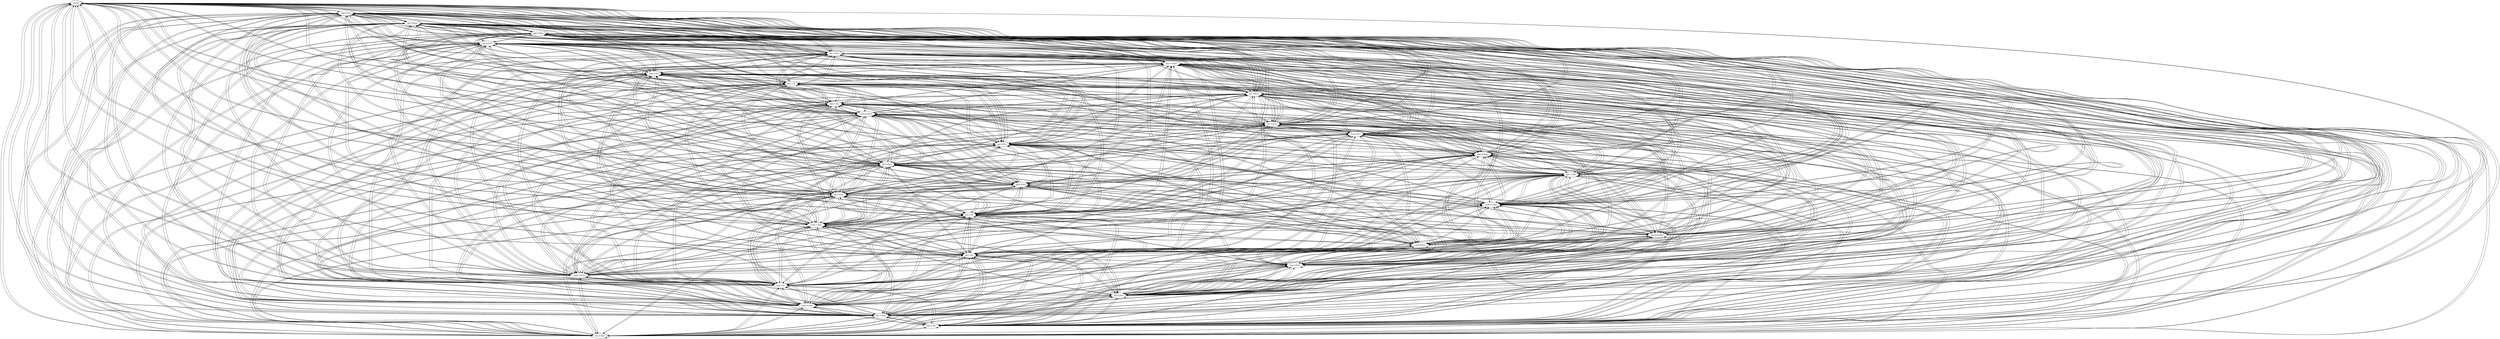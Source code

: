 digraph  {
	node [label="\N"];
	"inf-Zir"	 [cell=inf,
		label="inf-Zir",
		tense=inf,
		weight=0.48];
	"inf-Zir" -> "inf-Zir"	 [weight=0.48];
	"sbjv.6-Ziz"	 [cell="sbjv.6",
		label="sbjv.6-Ziz",
		tense=sbjv,
		weight=0.04];
	"inf-Zir" -> "sbjv.6-Ziz"	 [weight=0.0012];
	"fut.4-Zirô"	 [cell="fut.4",
		label="fut.4-Zirɔ̃",
		tense=fut,
		weight=0.98];
	"inf-Zir" -> "fut.4-Zirô"	 [weight=0.98];
	"sbjv.3-Ziz"	 [cell="sbjv.3",
		label="sbjv.3-Ziz",
		tense=sbjv,
		weight=0.04];
	"inf-Zir" -> "sbjv.3-Ziz"	 [weight=0.0012];
	"fut.1-ZirE"	 [cell="fut.1",
		label="fut.1-Zire",
		tense=fut,
		weight=0.98];
	"inf-Zir" -> "fut.1-ZirE"	 [weight=0.98];
	"cond.2-ZirE"	 [cell="cond.2",
		label="cond.2-Zire",
		tense=cond,
		weight=0.98];
	"inf-Zir" -> "cond.2-ZirE"	 [weight=0.98];
	"fut.5-ZirE"	 [cell="fut.5",
		label="fut.5-Zire",
		tense=fut,
		weight=0.98];
	"inf-Zir" -> "fut.5-ZirE"	 [weight=0.98];
	"imp.2-Zi"	 [cell="imp.2",
		label="imp.2-Zi",
		tense=imp,
		weight=1.0];
	"inf-Zir" -> "imp.2-Zi"	 [weight=1.0];
	"cond.3-ZirE"	 [cell="cond.3",
		label="cond.3-Zire",
		tense=cond,
		weight=0.98];
	"inf-Zir" -> "cond.3-ZirE"	 [weight=0.98];
	"imp.4-Zizô"	 [cell="imp.4",
		label="imp.4-Zizɔ̃",
		tense=imp,
		weight=0.03];
	"inf-Zir" -> "imp.4-Zizô"	 [weight=0.0015];
	"prs.3-Zi"	 [cell="prs.3",
		label="prs.3-Zi",
		tense=prs,
		weight=1.0];
	"inf-Zir" -> "prs.3-Zi"	 [weight=1.0];
	"cond.6-ZirE"	 [cell="cond.6",
		label="cond.6-Zire",
		tense=cond,
		weight=0.98];
	"inf-Zir" -> "cond.6-ZirE"	 [weight=0.98];
	"prs.pcp-Zizâ"	 [cell="prs.pcp",
		label="prs.pcp-Zizɑ̃",
		tense="prs.pcp",
		weight=0.03];
	"inf-Zir" -> "prs.pcp-Zizâ"	 [weight=0.0009];
	"cond.1-ZirE"	 [cell="cond.1",
		label="cond.1-Zire",
		tense=cond,
		weight=0.98];
	"inf-Zir" -> "cond.1-ZirE"	 [weight=0.98];
	"prs.2-Zi"	 [cell="prs.2",
		label="prs.2-Zi",
		tense=prs,
		weight=1.0];
	"inf-Zir" -> "prs.2-Zi"	 [weight=1.0];
	"cond.5-ZirjE"	 [cell="cond.5",
		label="cond.5-Zirje",
		tense=cond,
		weight=0.98];
	"inf-Zir" -> "cond.5-ZirjE"	 [weight=0.98];
	"ipf.3-ZizE"	 [cell="ipf.3",
		label="ipf.3-Zize",
		tense=ipf,
		weight=0.03];
	"inf-Zir" -> "ipf.3-ZizE"	 [weight=0.0009];
	"ipf.6-ZizE"	 [cell="ipf.6",
		label="ipf.6-Zize",
		tense=ipf,
		weight=0.03];
	"inf-Zir" -> "ipf.6-ZizE"	 [weight=0.0009];
	"ipf.1-ZizE"	 [cell="ipf.1",
		label="ipf.1-Zize",
		tense=ipf,
		weight=0.03];
	"inf-Zir" -> "ipf.1-ZizE"	 [weight=0.0009];
	"ipf.2-ZizE"	 [cell="ipf.2",
		label="ipf.2-Zize",
		tense=ipf,
		weight=0.03];
	"inf-Zir" -> "ipf.2-ZizE"	 [weight=0.0009];
	"sbjv.4-Zizjô"	 [cell="sbjv.4",
		label="sbjv.4-Zizjɔ̃",
		tense=sbjv,
		weight=0.03];
	"inf-Zir" -> "sbjv.4-Zizjô"	 [weight=0.0003];
	"prs.6-Ziz"	 [cell="prs.6",
		label="prs.6-Ziz",
		tense=prs,
		weight=0.04];
	"inf-Zir" -> "prs.6-Ziz"	 [weight=0.0012];
	"fut.6-Zirô"	 [cell="fut.6",
		label="fut.6-Zirɔ̃",
		tense=fut,
		weight=0.98];
	"inf-Zir" -> "fut.6-Zirô"	 [weight=0.98];
	"fut.3-Zira"	 [cell="fut.3",
		label="fut.3-Zira",
		tense=fut,
		weight=0.98];
	"inf-Zir" -> "fut.3-Zira"	 [weight=0.98];
	"cond.4-Zirjô"	 [cell="cond.4",
		label="cond.4-Zirjɔ̃",
		tense=cond,
		weight=0.98];
	"inf-Zir" -> "cond.4-Zirjô"	 [weight=0.98];
	"sbjv.1-Ziz"	 [cell="sbjv.1",
		label="sbjv.1-Ziz",
		tense=sbjv,
		weight=0.04];
	"inf-Zir" -> "sbjv.1-Ziz"	 [weight=0.0012];
	"prs.4-Zizô"	 [cell="prs.4",
		label="prs.4-Zizɔ̃",
		tense=prs,
		weight=0.03];
	"inf-Zir" -> "prs.4-Zizô"	 [weight=0.0015];
	"prs.1-Zi"	 [cell="prs.1",
		label="prs.1-Zi",
		tense=prs,
		weight=1.0];
	"inf-Zir" -> "prs.1-Zi"	 [weight=1.0];
	"sbjv.2-Ziz"	 [cell="sbjv.2",
		label="sbjv.2-Ziz",
		tense=sbjv,
		weight=0.04];
	"inf-Zir" -> "sbjv.2-Ziz"	 [weight=0.0012];
	"sbjv.5-ZizjE"	 [cell="sbjv.5",
		label="sbjv.5-Zizje",
		tense=sbjv,
		weight=0.03];
	"inf-Zir" -> "sbjv.5-ZizjE"	 [weight=0.0003];
	"fut.2-Zira"	 [cell="fut.2",
		label="fut.2-Zira",
		tense=fut,
		weight=0.98];
	"inf-Zir" -> "fut.2-Zira"	 [weight=0.98];
	"pst.pcp-Zi"	 [cell="pst.pcp",
		label="pst.pcp-Zi",
		tense="pst.pcp",
		weight=0.49];
	"inf-Zir" -> "pst.pcp-Zi"	 [weight=0.49];
	"ipf.4-Zizjô"	 [cell="ipf.4",
		label="ipf.4-Zizjɔ̃",
		tense=ipf,
		weight=0.03];
	"inf-Zir" -> "ipf.4-Zizjô"	 [weight=0.0003];
	"ipf.5-ZizjE"	 [cell="ipf.5",
		label="ipf.5-Zizje",
		tense=ipf,
		weight=0.03];
	"inf-Zir" -> "ipf.5-ZizjE"	 [weight=0.0003];
	"sbjv.6-Ziz" -> "inf-Zir"	 [weight=0.0768];
	"sbjv.6-Ziz" -> "sbjv.6-Ziz"	 [weight=0.04];
	"sbjv.6-Ziz" -> "fut.4-Zirô"	 [weight=0.1568];
	"sbjv.6-Ziz" -> "sbjv.3-Ziz"	 [weight=0.04];
	"sbjv.6-Ziz" -> "fut.1-ZirE"	 [weight=0.1568];
	"sbjv.6-Ziz" -> "cond.2-ZirE"	 [weight=0.1568];
	"sbjv.6-Ziz" -> "fut.5-ZirE"	 [weight=0.1568];
	"sbjv.6-Ziz" -> "imp.2-Zi"	 [weight=0.1];
	"sbjv.6-Ziz" -> "cond.3-ZirE"	 [weight=0.1568];
	"sbjv.6-Ziz" -> "imp.4-Zizô"	 [weight=0.03];
	"sbjv.6-Ziz" -> "prs.3-Zi"	 [weight=0.1];
	"sbjv.6-Ziz" -> "cond.6-ZirE"	 [weight=0.1568];
	"sbjv.6-Ziz" -> "prs.pcp-Zizâ"	 [weight=0.03];
	"sbjv.6-Ziz" -> "cond.1-ZirE"	 [weight=0.1568];
	"sbjv.6-Ziz" -> "prs.2-Zi"	 [weight=0.1];
	"sbjv.6-Ziz" -> "cond.5-ZirjE"	 [weight=0.1568];
	"sbjv.6-Ziz" -> "ipf.3-ZizE"	 [weight=0.03];
	"sbjv.6-Ziz" -> "ipf.6-ZizE"	 [weight=0.03];
	"sbjv.6-Ziz" -> "ipf.1-ZizE"	 [weight=0.03];
	"sbjv.6-Ziz" -> "ipf.2-ZizE"	 [weight=0.03];
	"sbjv.6-Ziz" -> "sbjv.4-Zizjô"	 [weight=0.03];
	"sbjv.6-Ziz" -> "prs.6-Ziz"	 [weight=0.04];
	"sbjv.6-Ziz" -> "fut.6-Zirô"	 [weight=0.1568];
	"sbjv.6-Ziz" -> "fut.3-Zira"	 [weight=0.1568];
	"sbjv.6-Ziz" -> "cond.4-Zirjô"	 [weight=0.1568];
	"sbjv.6-Ziz" -> "sbjv.1-Ziz"	 [weight=0.04];
	"sbjv.6-Ziz" -> "prs.4-Zizô"	 [weight=0.03];
	"sbjv.6-Ziz" -> "prs.1-Zi"	 [weight=0.1];
	"sbjv.6-Ziz" -> "sbjv.2-Ziz"	 [weight=0.04];
	"sbjv.6-Ziz" -> "sbjv.5-ZizjE"	 [weight=0.03];
	"sbjv.6-Ziz" -> "fut.2-Zira"	 [weight=0.1568];
	"sbjv.6-Ziz" -> "pst.pcp-Zi"	 [weight=0.0833];
	"sbjv.6-Ziz" -> "ipf.4-Zizjô"	 [weight=0.03];
	"sbjv.6-Ziz" -> "ipf.5-ZizjE"	 [weight=0.03];
	"fut.4-Zirô" -> "inf-Zir"	 [weight=0.24];
	"fut.4-Zirô" -> "sbjv.6-Ziz"	 [weight=0.008];
	"fut.4-Zirô" -> "fut.4-Zirô"	 [weight=0.98];
	"fut.4-Zirô" -> "sbjv.3-Ziz"	 [weight=0.008];
	"fut.4-Zirô" -> "fut.1-ZirE"	 [weight=0.98];
	"fut.4-Zirô" -> "cond.2-ZirE"	 [weight=0.98];
	"fut.4-Zirô" -> "fut.5-ZirE"	 [weight=0.98];
	"fut.4-Zirô" -> "imp.2-Zi"	 [weight=1.0];
	"fut.4-Zirô" -> "cond.3-ZirE"	 [weight=0.98];
	"fut.4-Zirô" -> "imp.4-Zizô"	 [weight=0.0009];
	"fut.4-Zirô" -> "prs.3-Zi"	 [weight=1.0];
	"fut.4-Zirô" -> "cond.6-ZirE"	 [weight=0.98];
	"fut.4-Zirô" -> "prs.pcp-Zizâ"	 [weight=0.0015];
	"fut.4-Zirô" -> "cond.1-ZirE"	 [weight=0.98];
	"fut.4-Zirô" -> "prs.2-Zi"	 [weight=1.0];
	"fut.4-Zirô" -> "cond.5-ZirjE"	 [weight=0.98];
	"fut.4-Zirô" -> "ipf.3-ZizE"	 [weight=0.0009];
	"fut.4-Zirô" -> "ipf.6-ZizE"	 [weight=0.0009];
	"fut.4-Zirô" -> "ipf.1-ZizE"	 [weight=0.0009];
	"fut.4-Zirô" -> "ipf.2-ZizE"	 [weight=0.0009];
	"fut.4-Zirô" -> "sbjv.4-Zizjô"	 [weight=0.0009];
	"fut.4-Zirô" -> "prs.6-Ziz"	 [weight=0.008];
	"fut.4-Zirô" -> "fut.6-Zirô"	 [weight=0.98];
	"fut.4-Zirô" -> "fut.3-Zira"	 [weight=0.98];
	"fut.4-Zirô" -> "cond.4-Zirjô"	 [weight=0.98];
	"fut.4-Zirô" -> "sbjv.1-Ziz"	 [weight=0.008];
	"fut.4-Zirô" -> "prs.4-Zizô"	 [weight=0.0009];
	"fut.4-Zirô" -> "prs.1-Zi"	 [weight=1.0];
	"fut.4-Zirô" -> "sbjv.2-Ziz"	 [weight=0.008];
	"fut.4-Zirô" -> "sbjv.5-ZizjE"	 [weight=0.0009];
	"fut.4-Zirô" -> "fut.2-Zira"	 [weight=0.98];
	"fut.4-Zirô" -> "pst.pcp-Zi"	 [weight=0.2058];
	"fut.4-Zirô" -> "ipf.4-Zizjô"	 [weight=0.0009];
	"fut.4-Zirô" -> "ipf.5-ZizjE"	 [weight=0.0009];
	"sbjv.3-Ziz" -> "inf-Zir"	 [weight=0.0768];
	"sbjv.3-Ziz" -> "sbjv.6-Ziz"	 [weight=0.04];
	"sbjv.3-Ziz" -> "fut.4-Zirô"	 [weight=0.1568];
	"sbjv.3-Ziz" -> "sbjv.3-Ziz"	 [weight=0.04];
	"sbjv.3-Ziz" -> "fut.1-ZirE"	 [weight=0.1568];
	"sbjv.3-Ziz" -> "cond.2-ZirE"	 [weight=0.1568];
	"sbjv.3-Ziz" -> "fut.5-ZirE"	 [weight=0.1568];
	"sbjv.3-Ziz" -> "imp.2-Zi"	 [weight=0.1];
	"sbjv.3-Ziz" -> "cond.3-ZirE"	 [weight=0.1568];
	"sbjv.3-Ziz" -> "imp.4-Zizô"	 [weight=0.03];
	"sbjv.3-Ziz" -> "prs.3-Zi"	 [weight=0.1];
	"sbjv.3-Ziz" -> "cond.6-ZirE"	 [weight=0.1568];
	"sbjv.3-Ziz" -> "prs.pcp-Zizâ"	 [weight=0.03];
	"sbjv.3-Ziz" -> "cond.1-ZirE"	 [weight=0.1568];
	"sbjv.3-Ziz" -> "prs.2-Zi"	 [weight=0.1];
	"sbjv.3-Ziz" -> "cond.5-ZirjE"	 [weight=0.1568];
	"sbjv.3-Ziz" -> "ipf.3-ZizE"	 [weight=0.03];
	"sbjv.3-Ziz" -> "ipf.6-ZizE"	 [weight=0.03];
	"sbjv.3-Ziz" -> "ipf.1-ZizE"	 [weight=0.03];
	"sbjv.3-Ziz" -> "ipf.2-ZizE"	 [weight=0.03];
	"sbjv.3-Ziz" -> "sbjv.4-Zizjô"	 [weight=0.03];
	"sbjv.3-Ziz" -> "prs.6-Ziz"	 [weight=0.04];
	"sbjv.3-Ziz" -> "fut.6-Zirô"	 [weight=0.1568];
	"sbjv.3-Ziz" -> "fut.3-Zira"	 [weight=0.1568];
	"sbjv.3-Ziz" -> "cond.4-Zirjô"	 [weight=0.1568];
	"sbjv.3-Ziz" -> "sbjv.1-Ziz"	 [weight=0.04];
	"sbjv.3-Ziz" -> "prs.4-Zizô"	 [weight=0.03];
	"sbjv.3-Ziz" -> "prs.1-Zi"	 [weight=0.1];
	"sbjv.3-Ziz" -> "sbjv.2-Ziz"	 [weight=0.04];
	"sbjv.3-Ziz" -> "sbjv.5-ZizjE"	 [weight=0.03];
	"sbjv.3-Ziz" -> "fut.2-Zira"	 [weight=0.1568];
	"sbjv.3-Ziz" -> "pst.pcp-Zi"	 [weight=0.0833];
	"sbjv.3-Ziz" -> "ipf.4-Zizjô"	 [weight=0.03];
	"sbjv.3-Ziz" -> "ipf.5-ZizjE"	 [weight=0.03];
	"fut.1-ZirE" -> "inf-Zir"	 [weight=0.24];
	"fut.1-ZirE" -> "sbjv.6-Ziz"	 [weight=0.008];
	"fut.1-ZirE" -> "fut.4-Zirô"	 [weight=0.98];
	"fut.1-ZirE" -> "sbjv.3-Ziz"	 [weight=0.008];
	"fut.1-ZirE" -> "fut.1-ZirE"	 [weight=0.98];
	"fut.1-ZirE" -> "cond.2-ZirE"	 [weight=0.98];
	"fut.1-ZirE" -> "fut.5-ZirE"	 [weight=0.98];
	"fut.1-ZirE" -> "imp.2-Zi"	 [weight=1.0];
	"fut.1-ZirE" -> "cond.3-ZirE"	 [weight=0.98];
	"fut.1-ZirE" -> "imp.4-Zizô"	 [weight=0.0009];
	"fut.1-ZirE" -> "prs.3-Zi"	 [weight=1.0];
	"fut.1-ZirE" -> "cond.6-ZirE"	 [weight=0.98];
	"fut.1-ZirE" -> "prs.pcp-Zizâ"	 [weight=0.0015];
	"fut.1-ZirE" -> "cond.1-ZirE"	 [weight=0.98];
	"fut.1-ZirE" -> "prs.2-Zi"	 [weight=1.0];
	"fut.1-ZirE" -> "cond.5-ZirjE"	 [weight=0.98];
	"fut.1-ZirE" -> "ipf.3-ZizE"	 [weight=0.0009];
	"fut.1-ZirE" -> "ipf.6-ZizE"	 [weight=0.0009];
	"fut.1-ZirE" -> "ipf.1-ZizE"	 [weight=0.0009];
	"fut.1-ZirE" -> "ipf.2-ZizE"	 [weight=0.0009];
	"fut.1-ZirE" -> "sbjv.4-Zizjô"	 [weight=0.0009];
	"fut.1-ZirE" -> "prs.6-Ziz"	 [weight=0.008];
	"fut.1-ZirE" -> "fut.6-Zirô"	 [weight=0.98];
	"fut.1-ZirE" -> "fut.3-Zira"	 [weight=0.98];
	"fut.1-ZirE" -> "cond.4-Zirjô"	 [weight=0.98];
	"fut.1-ZirE" -> "sbjv.1-Ziz"	 [weight=0.008];
	"fut.1-ZirE" -> "prs.4-Zizô"	 [weight=0.0009];
	"fut.1-ZirE" -> "prs.1-Zi"	 [weight=1.0];
	"fut.1-ZirE" -> "sbjv.2-Ziz"	 [weight=0.008];
	"fut.1-ZirE" -> "sbjv.5-ZizjE"	 [weight=0.0009];
	"fut.1-ZirE" -> "fut.2-Zira"	 [weight=0.98];
	"fut.1-ZirE" -> "pst.pcp-Zi"	 [weight=0.2058];
	"fut.1-ZirE" -> "ipf.4-Zizjô"	 [weight=0.0009];
	"fut.1-ZirE" -> "ipf.5-ZizjE"	 [weight=0.0009];
	"cond.2-ZirE" -> "inf-Zir"	 [weight=0.2304];
	"cond.2-ZirE" -> "sbjv.6-Ziz"	 [weight=0.008];
	"cond.2-ZirE" -> "fut.4-Zirô"	 [weight=0.98];
	"cond.2-ZirE" -> "sbjv.3-Ziz"	 [weight=0.008];
	"cond.2-ZirE" -> "fut.1-ZirE"	 [weight=0.98];
	"cond.2-ZirE" -> "cond.2-ZirE"	 [weight=0.98];
	"cond.2-ZirE" -> "fut.5-ZirE"	 [weight=0.98];
	"cond.2-ZirE" -> "imp.2-Zi"	 [weight=1.0];
	"cond.2-ZirE" -> "cond.3-ZirE"	 [weight=0.98];
	"cond.2-ZirE" -> "imp.4-Zizô"	 [weight=0.0009];
	"cond.2-ZirE" -> "prs.3-Zi"	 [weight=1.0];
	"cond.2-ZirE" -> "cond.6-ZirE"	 [weight=0.98];
	"cond.2-ZirE" -> "prs.pcp-Zizâ"	 [weight=0.0018];
	"cond.2-ZirE" -> "cond.1-ZirE"	 [weight=0.98];
	"cond.2-ZirE" -> "prs.2-Zi"	 [weight=1.0];
	"cond.2-ZirE" -> "cond.5-ZirjE"	 [weight=0.98];
	"cond.2-ZirE" -> "ipf.3-ZizE"	 [weight=0.0009];
	"cond.2-ZirE" -> "ipf.6-ZizE"	 [weight=0.0009];
	"cond.2-ZirE" -> "ipf.1-ZizE"	 [weight=0.0009];
	"cond.2-ZirE" -> "ipf.2-ZizE"	 [weight=0.0009];
	"cond.2-ZirE" -> "sbjv.4-Zizjô"	 [weight=0.0009];
	"cond.2-ZirE" -> "prs.6-Ziz"	 [weight=0.008];
	"cond.2-ZirE" -> "fut.6-Zirô"	 [weight=0.98];
	"cond.2-ZirE" -> "fut.3-Zira"	 [weight=0.98];
	"cond.2-ZirE" -> "cond.4-Zirjô"	 [weight=0.98];
	"cond.2-ZirE" -> "sbjv.1-Ziz"	 [weight=0.008];
	"cond.2-ZirE" -> "prs.4-Zizô"	 [weight=0.0009];
	"cond.2-ZirE" -> "prs.1-Zi"	 [weight=1.0];
	"cond.2-ZirE" -> "sbjv.2-Ziz"	 [weight=0.008];
	"cond.2-ZirE" -> "sbjv.5-ZizjE"	 [weight=0.0009];
	"cond.2-ZirE" -> "fut.2-Zira"	 [weight=0.98];
	"cond.2-ZirE" -> "pst.pcp-Zi"	 [weight=0.2058];
	"cond.2-ZirE" -> "ipf.4-Zizjô"	 [weight=0.0009];
	"cond.2-ZirE" -> "ipf.5-ZizjE"	 [weight=0.0009];
	"fut.5-ZirE" -> "inf-Zir"	 [weight=0.24];
	"fut.5-ZirE" -> "sbjv.6-Ziz"	 [weight=0.008];
	"fut.5-ZirE" -> "fut.4-Zirô"	 [weight=0.98];
	"fut.5-ZirE" -> "sbjv.3-Ziz"	 [weight=0.008];
	"fut.5-ZirE" -> "fut.1-ZirE"	 [weight=0.98];
	"fut.5-ZirE" -> "cond.2-ZirE"	 [weight=0.98];
	"fut.5-ZirE" -> "fut.5-ZirE"	 [weight=0.98];
	"fut.5-ZirE" -> "imp.2-Zi"	 [weight=1.0];
	"fut.5-ZirE" -> "cond.3-ZirE"	 [weight=0.98];
	"fut.5-ZirE" -> "imp.4-Zizô"	 [weight=0.0009];
	"fut.5-ZirE" -> "prs.3-Zi"	 [weight=1.0];
	"fut.5-ZirE" -> "cond.6-ZirE"	 [weight=0.98];
	"fut.5-ZirE" -> "prs.pcp-Zizâ"	 [weight=0.0015];
	"fut.5-ZirE" -> "cond.1-ZirE"	 [weight=0.98];
	"fut.5-ZirE" -> "prs.2-Zi"	 [weight=1.0];
	"fut.5-ZirE" -> "cond.5-ZirjE"	 [weight=0.98];
	"fut.5-ZirE" -> "ipf.3-ZizE"	 [weight=0.0009];
	"fut.5-ZirE" -> "ipf.6-ZizE"	 [weight=0.0009];
	"fut.5-ZirE" -> "ipf.1-ZizE"	 [weight=0.0009];
	"fut.5-ZirE" -> "ipf.2-ZizE"	 [weight=0.0009];
	"fut.5-ZirE" -> "sbjv.4-Zizjô"	 [weight=0.0009];
	"fut.5-ZirE" -> "prs.6-Ziz"	 [weight=0.008];
	"fut.5-ZirE" -> "fut.6-Zirô"	 [weight=0.98];
	"fut.5-ZirE" -> "fut.3-Zira"	 [weight=0.98];
	"fut.5-ZirE" -> "cond.4-Zirjô"	 [weight=0.98];
	"fut.5-ZirE" -> "sbjv.1-Ziz"	 [weight=0.008];
	"fut.5-ZirE" -> "prs.4-Zizô"	 [weight=0.0009];
	"fut.5-ZirE" -> "prs.1-Zi"	 [weight=1.0];
	"fut.5-ZirE" -> "sbjv.2-Ziz"	 [weight=0.008];
	"fut.5-ZirE" -> "sbjv.5-ZizjE"	 [weight=0.0009];
	"fut.5-ZirE" -> "fut.2-Zira"	 [weight=0.98];
	"fut.5-ZirE" -> "pst.pcp-Zi"	 [weight=0.2058];
	"fut.5-ZirE" -> "ipf.4-Zizjô"	 [weight=0.0009];
	"fut.5-ZirE" -> "ipf.5-ZizjE"	 [weight=0.0009];
	"imp.2-Zi" -> "inf-Zir"	 [weight=0.2304];
	"imp.2-Zi" -> "sbjv.6-Ziz"	 [weight=0.0016];
	"imp.2-Zi" -> "fut.4-Zirô"	 [weight=0.9604];
	"imp.2-Zi" -> "sbjv.3-Ziz"	 [weight=0.0016];
	"imp.2-Zi" -> "fut.1-ZirE"	 [weight=0.9604];
	"imp.2-Zi" -> "cond.2-ZirE"	 [weight=0.9604];
	"imp.2-Zi" -> "fut.5-ZirE"	 [weight=0.9604];
	"imp.2-Zi" -> "imp.2-Zi"	 [weight=1.0];
	"imp.2-Zi" -> "cond.3-ZirE"	 [weight=0.9604];
	"imp.2-Zi" -> "imp.4-Zizô"	 [weight=0.0009];
	"imp.2-Zi" -> "prs.3-Zi"	 [weight=1.0];
	"imp.2-Zi" -> "cond.6-ZirE"	 [weight=0.9604];
	"imp.2-Zi" -> "prs.pcp-Zizâ"	 [weight=0.0009];
	"imp.2-Zi" -> "cond.1-ZirE"	 [weight=0.9604];
	"imp.2-Zi" -> "prs.2-Zi"	 [weight=1.0];
	"imp.2-Zi" -> "cond.5-ZirjE"	 [weight=0.9604];
	"imp.2-Zi" -> "ipf.3-ZizE"	 [weight=0.0009];
	"imp.2-Zi" -> "ipf.6-ZizE"	 [weight=0.0009];
	"imp.2-Zi" -> "ipf.1-ZizE"	 [weight=0.0009];
	"imp.2-Zi" -> "ipf.2-ZizE"	 [weight=0.0009];
	"imp.2-Zi" -> "sbjv.4-Zizjô"	 [weight=0.0009];
	"imp.2-Zi" -> "prs.6-Ziz"	 [weight=0.0016];
	"imp.2-Zi" -> "fut.6-Zirô"	 [weight=0.9604];
	"imp.2-Zi" -> "fut.3-Zira"	 [weight=0.9604];
	"imp.2-Zi" -> "cond.4-Zirjô"	 [weight=0.9604];
	"imp.2-Zi" -> "sbjv.1-Ziz"	 [weight=0.0016];
	"imp.2-Zi" -> "prs.4-Zizô"	 [weight=0.0009];
	"imp.2-Zi" -> "prs.1-Zi"	 [weight=1.0];
	"imp.2-Zi" -> "sbjv.2-Ziz"	 [weight=0.0016];
	"imp.2-Zi" -> "sbjv.5-ZizjE"	 [weight=0.0009];
	"imp.2-Zi" -> "fut.2-Zira"	 [weight=0.9604];
	"imp.2-Zi" -> "pst.pcp-Zi"	 [weight=0.2401];
	"imp.2-Zi" -> "ipf.4-Zizjô"	 [weight=0.0009];
	"imp.2-Zi" -> "ipf.5-ZizjE"	 [weight=0.0009];
	"cond.3-ZirE" -> "inf-Zir"	 [weight=0.2304];
	"cond.3-ZirE" -> "sbjv.6-Ziz"	 [weight=0.008];
	"cond.3-ZirE" -> "fut.4-Zirô"	 [weight=0.98];
	"cond.3-ZirE" -> "sbjv.3-Ziz"	 [weight=0.008];
	"cond.3-ZirE" -> "fut.1-ZirE"	 [weight=0.98];
	"cond.3-ZirE" -> "cond.2-ZirE"	 [weight=0.98];
	"cond.3-ZirE" -> "fut.5-ZirE"	 [weight=0.98];
	"cond.3-ZirE" -> "imp.2-Zi"	 [weight=1.0];
	"cond.3-ZirE" -> "cond.3-ZirE"	 [weight=0.98];
	"cond.3-ZirE" -> "imp.4-Zizô"	 [weight=0.0009];
	"cond.3-ZirE" -> "prs.3-Zi"	 [weight=1.0];
	"cond.3-ZirE" -> "cond.6-ZirE"	 [weight=0.98];
	"cond.3-ZirE" -> "prs.pcp-Zizâ"	 [weight=0.0018];
	"cond.3-ZirE" -> "cond.1-ZirE"	 [weight=0.98];
	"cond.3-ZirE" -> "prs.2-Zi"	 [weight=1.0];
	"cond.3-ZirE" -> "cond.5-ZirjE"	 [weight=0.98];
	"cond.3-ZirE" -> "ipf.3-ZizE"	 [weight=0.0009];
	"cond.3-ZirE" -> "ipf.6-ZizE"	 [weight=0.0009];
	"cond.3-ZirE" -> "ipf.1-ZizE"	 [weight=0.0009];
	"cond.3-ZirE" -> "ipf.2-ZizE"	 [weight=0.0009];
	"cond.3-ZirE" -> "sbjv.4-Zizjô"	 [weight=0.0009];
	"cond.3-ZirE" -> "prs.6-Ziz"	 [weight=0.008];
	"cond.3-ZirE" -> "fut.6-Zirô"	 [weight=0.98];
	"cond.3-ZirE" -> "fut.3-Zira"	 [weight=0.98];
	"cond.3-ZirE" -> "cond.4-Zirjô"	 [weight=0.98];
	"cond.3-ZirE" -> "sbjv.1-Ziz"	 [weight=0.008];
	"cond.3-ZirE" -> "prs.4-Zizô"	 [weight=0.0009];
	"cond.3-ZirE" -> "prs.1-Zi"	 [weight=1.0];
	"cond.3-ZirE" -> "sbjv.2-Ziz"	 [weight=0.008];
	"cond.3-ZirE" -> "sbjv.5-ZizjE"	 [weight=0.0009];
	"cond.3-ZirE" -> "fut.2-Zira"	 [weight=0.98];
	"cond.3-ZirE" -> "pst.pcp-Zi"	 [weight=0.2058];
	"cond.3-ZirE" -> "ipf.4-Zizjô"	 [weight=0.0009];
	"cond.3-ZirE" -> "ipf.5-ZizjE"	 [weight=0.0009];
	"imp.4-Zizô" -> "inf-Zir"	 [weight=0.096];
	"imp.4-Zizô" -> "sbjv.6-Ziz"	 [weight=0.04];
	"imp.4-Zizô" -> "fut.4-Zirô"	 [weight=0.1666];
	"imp.4-Zizô" -> "sbjv.3-Ziz"	 [weight=0.04];
	"imp.4-Zizô" -> "fut.1-ZirE"	 [weight=0.1666];
	"imp.4-Zizô" -> "cond.2-ZirE"	 [weight=0.1666];
	"imp.4-Zizô" -> "fut.5-ZirE"	 [weight=0.1666];
	"imp.4-Zizô" -> "imp.2-Zi"	 [weight=0.1];
	"imp.4-Zizô" -> "cond.3-ZirE"	 [weight=0.1666];
	"imp.4-Zizô" -> "imp.4-Zizô"	 [weight=0.03];
	"imp.4-Zizô" -> "prs.3-Zi"	 [weight=0.1];
	"imp.4-Zizô" -> "cond.6-ZirE"	 [weight=0.1666];
	"imp.4-Zizô" -> "prs.pcp-Zizâ"	 [weight=0.03];
	"imp.4-Zizô" -> "cond.1-ZirE"	 [weight=0.1666];
	"imp.4-Zizô" -> "prs.2-Zi"	 [weight=0.1];
	"imp.4-Zizô" -> "cond.5-ZirjE"	 [weight=0.1666];
	"imp.4-Zizô" -> "ipf.3-ZizE"	 [weight=0.03];
	"imp.4-Zizô" -> "ipf.6-ZizE"	 [weight=0.03];
	"imp.4-Zizô" -> "ipf.1-ZizE"	 [weight=0.03];
	"imp.4-Zizô" -> "ipf.2-ZizE"	 [weight=0.03];
	"imp.4-Zizô" -> "sbjv.4-Zizjô"	 [weight=0.03];
	"imp.4-Zizô" -> "prs.6-Ziz"	 [weight=0.04];
	"imp.4-Zizô" -> "fut.6-Zirô"	 [weight=0.1666];
	"imp.4-Zizô" -> "fut.3-Zira"	 [weight=0.1666];
	"imp.4-Zizô" -> "cond.4-Zirjô"	 [weight=0.1666];
	"imp.4-Zizô" -> "sbjv.1-Ziz"	 [weight=0.04];
	"imp.4-Zizô" -> "prs.4-Zizô"	 [weight=0.03];
	"imp.4-Zizô" -> "prs.1-Zi"	 [weight=0.1];
	"imp.4-Zizô" -> "sbjv.2-Ziz"	 [weight=0.04];
	"imp.4-Zizô" -> "sbjv.5-ZizjE"	 [weight=0.03];
	"imp.4-Zizô" -> "fut.2-Zira"	 [weight=0.1666];
	"imp.4-Zizô" -> "pst.pcp-Zi"	 [weight=0.0833];
	"imp.4-Zizô" -> "ipf.4-Zizjô"	 [weight=0.03];
	"imp.4-Zizô" -> "ipf.5-ZizjE"	 [weight=0.03];
	"prs.3-Zi" -> "inf-Zir"	 [weight=0.2304];
	"prs.3-Zi" -> "sbjv.6-Ziz"	 [weight=0.0016];
	"prs.3-Zi" -> "fut.4-Zirô"	 [weight=0.9604];
	"prs.3-Zi" -> "sbjv.3-Ziz"	 [weight=0.0016];
	"prs.3-Zi" -> "fut.1-ZirE"	 [weight=0.9604];
	"prs.3-Zi" -> "cond.2-ZirE"	 [weight=0.9604];
	"prs.3-Zi" -> "fut.5-ZirE"	 [weight=0.9604];
	"prs.3-Zi" -> "imp.2-Zi"	 [weight=1.0];
	"prs.3-Zi" -> "cond.3-ZirE"	 [weight=0.9604];
	"prs.3-Zi" -> "imp.4-Zizô"	 [weight=0.0009];
	"prs.3-Zi" -> "prs.3-Zi"	 [weight=1.0];
	"prs.3-Zi" -> "cond.6-ZirE"	 [weight=0.9604];
	"prs.3-Zi" -> "prs.pcp-Zizâ"	 [weight=0.0009];
	"prs.3-Zi" -> "cond.1-ZirE"	 [weight=0.9604];
	"prs.3-Zi" -> "prs.2-Zi"	 [weight=1.0];
	"prs.3-Zi" -> "cond.5-ZirjE"	 [weight=0.9604];
	"prs.3-Zi" -> "ipf.3-ZizE"	 [weight=0.0009];
	"prs.3-Zi" -> "ipf.6-ZizE"	 [weight=0.0009];
	"prs.3-Zi" -> "ipf.1-ZizE"	 [weight=0.0009];
	"prs.3-Zi" -> "ipf.2-ZizE"	 [weight=0.0009];
	"prs.3-Zi" -> "sbjv.4-Zizjô"	 [weight=0.0009];
	"prs.3-Zi" -> "prs.6-Ziz"	 [weight=0.0016];
	"prs.3-Zi" -> "fut.6-Zirô"	 [weight=0.9604];
	"prs.3-Zi" -> "fut.3-Zira"	 [weight=0.9604];
	"prs.3-Zi" -> "cond.4-Zirjô"	 [weight=0.9604];
	"prs.3-Zi" -> "sbjv.1-Ziz"	 [weight=0.0016];
	"prs.3-Zi" -> "prs.4-Zizô"	 [weight=0.0009];
	"prs.3-Zi" -> "prs.1-Zi"	 [weight=1.0];
	"prs.3-Zi" -> "sbjv.2-Ziz"	 [weight=0.0016];
	"prs.3-Zi" -> "sbjv.5-ZizjE"	 [weight=0.0009];
	"prs.3-Zi" -> "fut.2-Zira"	 [weight=0.9604];
	"prs.3-Zi" -> "pst.pcp-Zi"	 [weight=0.2401];
	"prs.3-Zi" -> "ipf.4-Zizjô"	 [weight=0.0009];
	"prs.3-Zi" -> "ipf.5-ZizjE"	 [weight=0.0009];
	"cond.6-ZirE" -> "inf-Zir"	 [weight=0.2304];
	"cond.6-ZirE" -> "sbjv.6-Ziz"	 [weight=0.008];
	"cond.6-ZirE" -> "fut.4-Zirô"	 [weight=0.98];
	"cond.6-ZirE" -> "sbjv.3-Ziz"	 [weight=0.008];
	"cond.6-ZirE" -> "fut.1-ZirE"	 [weight=0.98];
	"cond.6-ZirE" -> "cond.2-ZirE"	 [weight=0.98];
	"cond.6-ZirE" -> "fut.5-ZirE"	 [weight=0.98];
	"cond.6-ZirE" -> "imp.2-Zi"	 [weight=1.0];
	"cond.6-ZirE" -> "cond.3-ZirE"	 [weight=0.98];
	"cond.6-ZirE" -> "imp.4-Zizô"	 [weight=0.0009];
	"cond.6-ZirE" -> "prs.3-Zi"	 [weight=1.0];
	"cond.6-ZirE" -> "cond.6-ZirE"	 [weight=0.98];
	"cond.6-ZirE" -> "prs.pcp-Zizâ"	 [weight=0.0018];
	"cond.6-ZirE" -> "cond.1-ZirE"	 [weight=0.98];
	"cond.6-ZirE" -> "prs.2-Zi"	 [weight=1.0];
	"cond.6-ZirE" -> "cond.5-ZirjE"	 [weight=0.98];
	"cond.6-ZirE" -> "ipf.3-ZizE"	 [weight=0.0009];
	"cond.6-ZirE" -> "ipf.6-ZizE"	 [weight=0.0009];
	"cond.6-ZirE" -> "ipf.1-ZizE"	 [weight=0.0009];
	"cond.6-ZirE" -> "ipf.2-ZizE"	 [weight=0.0009];
	"cond.6-ZirE" -> "sbjv.4-Zizjô"	 [weight=0.0009];
	"cond.6-ZirE" -> "prs.6-Ziz"	 [weight=0.008];
	"cond.6-ZirE" -> "fut.6-Zirô"	 [weight=0.98];
	"cond.6-ZirE" -> "fut.3-Zira"	 [weight=0.98];
	"cond.6-ZirE" -> "cond.4-Zirjô"	 [weight=0.98];
	"cond.6-ZirE" -> "sbjv.1-Ziz"	 [weight=0.008];
	"cond.6-ZirE" -> "prs.4-Zizô"	 [weight=0.0009];
	"cond.6-ZirE" -> "prs.1-Zi"	 [weight=1.0];
	"cond.6-ZirE" -> "sbjv.2-Ziz"	 [weight=0.008];
	"cond.6-ZirE" -> "sbjv.5-ZizjE"	 [weight=0.0009];
	"cond.6-ZirE" -> "fut.2-Zira"	 [weight=0.98];
	"cond.6-ZirE" -> "pst.pcp-Zi"	 [weight=0.2058];
	"cond.6-ZirE" -> "ipf.4-Zizjô"	 [weight=0.0009];
	"cond.6-ZirE" -> "ipf.5-ZizjE"	 [weight=0.0009];
	"prs.pcp-Zizâ" -> "inf-Zir"	 [weight=0.096];
	"prs.pcp-Zizâ" -> "sbjv.6-Ziz"	 [weight=0.04];
	"prs.pcp-Zizâ" -> "fut.4-Zirô"	 [weight=0.1666];
	"prs.pcp-Zizâ" -> "sbjv.3-Ziz"	 [weight=0.04];
	"prs.pcp-Zizâ" -> "fut.1-ZirE"	 [weight=0.1666];
	"prs.pcp-Zizâ" -> "cond.2-ZirE"	 [weight=0.1666];
	"prs.pcp-Zizâ" -> "fut.5-ZirE"	 [weight=0.1666];
	"prs.pcp-Zizâ" -> "imp.2-Zi"	 [weight=0.1];
	"prs.pcp-Zizâ" -> "cond.3-ZirE"	 [weight=0.1666];
	"prs.pcp-Zizâ" -> "imp.4-Zizô"	 [weight=0.03];
	"prs.pcp-Zizâ" -> "prs.3-Zi"	 [weight=0.1];
	"prs.pcp-Zizâ" -> "cond.6-ZirE"	 [weight=0.1666];
	"prs.pcp-Zizâ" -> "prs.pcp-Zizâ"	 [weight=0.03];
	"prs.pcp-Zizâ" -> "cond.1-ZirE"	 [weight=0.1666];
	"prs.pcp-Zizâ" -> "prs.2-Zi"	 [weight=0.1];
	"prs.pcp-Zizâ" -> "cond.5-ZirjE"	 [weight=0.1666];
	"prs.pcp-Zizâ" -> "ipf.3-ZizE"	 [weight=0.03];
	"prs.pcp-Zizâ" -> "ipf.6-ZizE"	 [weight=0.03];
	"prs.pcp-Zizâ" -> "ipf.1-ZizE"	 [weight=0.03];
	"prs.pcp-Zizâ" -> "ipf.2-ZizE"	 [weight=0.03];
	"prs.pcp-Zizâ" -> "sbjv.4-Zizjô"	 [weight=0.03];
	"prs.pcp-Zizâ" -> "prs.6-Ziz"	 [weight=0.04];
	"prs.pcp-Zizâ" -> "fut.6-Zirô"	 [weight=0.1666];
	"prs.pcp-Zizâ" -> "fut.3-Zira"	 [weight=0.1666];
	"prs.pcp-Zizâ" -> "cond.4-Zirjô"	 [weight=0.1666];
	"prs.pcp-Zizâ" -> "sbjv.1-Ziz"	 [weight=0.04];
	"prs.pcp-Zizâ" -> "prs.4-Zizô"	 [weight=0.03];
	"prs.pcp-Zizâ" -> "prs.1-Zi"	 [weight=0.1];
	"prs.pcp-Zizâ" -> "sbjv.2-Ziz"	 [weight=0.04];
	"prs.pcp-Zizâ" -> "sbjv.5-ZizjE"	 [weight=0.03];
	"prs.pcp-Zizâ" -> "fut.2-Zira"	 [weight=0.1666];
	"prs.pcp-Zizâ" -> "pst.pcp-Zi"	 [weight=0.0833];
	"prs.pcp-Zizâ" -> "ipf.4-Zizjô"	 [weight=0.03];
	"prs.pcp-Zizâ" -> "ipf.5-ZizjE"	 [weight=0.03];
	"cond.1-ZirE" -> "inf-Zir"	 [weight=0.2304];
	"cond.1-ZirE" -> "sbjv.6-Ziz"	 [weight=0.008];
	"cond.1-ZirE" -> "fut.4-Zirô"	 [weight=0.98];
	"cond.1-ZirE" -> "sbjv.3-Ziz"	 [weight=0.008];
	"cond.1-ZirE" -> "fut.1-ZirE"	 [weight=0.98];
	"cond.1-ZirE" -> "cond.2-ZirE"	 [weight=0.98];
	"cond.1-ZirE" -> "fut.5-ZirE"	 [weight=0.98];
	"cond.1-ZirE" -> "imp.2-Zi"	 [weight=1.0];
	"cond.1-ZirE" -> "cond.3-ZirE"	 [weight=0.98];
	"cond.1-ZirE" -> "imp.4-Zizô"	 [weight=0.0009];
	"cond.1-ZirE" -> "prs.3-Zi"	 [weight=1.0];
	"cond.1-ZirE" -> "cond.6-ZirE"	 [weight=0.98];
	"cond.1-ZirE" -> "prs.pcp-Zizâ"	 [weight=0.0018];
	"cond.1-ZirE" -> "cond.1-ZirE"	 [weight=0.98];
	"cond.1-ZirE" -> "prs.2-Zi"	 [weight=1.0];
	"cond.1-ZirE" -> "cond.5-ZirjE"	 [weight=0.98];
	"cond.1-ZirE" -> "ipf.3-ZizE"	 [weight=0.0009];
	"cond.1-ZirE" -> "ipf.6-ZizE"	 [weight=0.0009];
	"cond.1-ZirE" -> "ipf.1-ZizE"	 [weight=0.0009];
	"cond.1-ZirE" -> "ipf.2-ZizE"	 [weight=0.0009];
	"cond.1-ZirE" -> "sbjv.4-Zizjô"	 [weight=0.0009];
	"cond.1-ZirE" -> "prs.6-Ziz"	 [weight=0.008];
	"cond.1-ZirE" -> "fut.6-Zirô"	 [weight=0.98];
	"cond.1-ZirE" -> "fut.3-Zira"	 [weight=0.98];
	"cond.1-ZirE" -> "cond.4-Zirjô"	 [weight=0.98];
	"cond.1-ZirE" -> "sbjv.1-Ziz"	 [weight=0.008];
	"cond.1-ZirE" -> "prs.4-Zizô"	 [weight=0.0009];
	"cond.1-ZirE" -> "prs.1-Zi"	 [weight=1.0];
	"cond.1-ZirE" -> "sbjv.2-Ziz"	 [weight=0.008];
	"cond.1-ZirE" -> "sbjv.5-ZizjE"	 [weight=0.0009];
	"cond.1-ZirE" -> "fut.2-Zira"	 [weight=0.98];
	"cond.1-ZirE" -> "pst.pcp-Zi"	 [weight=0.2058];
	"cond.1-ZirE" -> "ipf.4-Zizjô"	 [weight=0.0009];
	"cond.1-ZirE" -> "ipf.5-ZizjE"	 [weight=0.0009];
	"prs.2-Zi" -> "inf-Zir"	 [weight=0.2304];
	"prs.2-Zi" -> "sbjv.6-Ziz"	 [weight=0.0016];
	"prs.2-Zi" -> "fut.4-Zirô"	 [weight=0.9604];
	"prs.2-Zi" -> "sbjv.3-Ziz"	 [weight=0.0016];
	"prs.2-Zi" -> "fut.1-ZirE"	 [weight=0.9604];
	"prs.2-Zi" -> "cond.2-ZirE"	 [weight=0.9604];
	"prs.2-Zi" -> "fut.5-ZirE"	 [weight=0.9604];
	"prs.2-Zi" -> "imp.2-Zi"	 [weight=1.0];
	"prs.2-Zi" -> "cond.3-ZirE"	 [weight=0.9604];
	"prs.2-Zi" -> "imp.4-Zizô"	 [weight=0.0009];
	"prs.2-Zi" -> "prs.3-Zi"	 [weight=1.0];
	"prs.2-Zi" -> "cond.6-ZirE"	 [weight=0.9604];
	"prs.2-Zi" -> "prs.pcp-Zizâ"	 [weight=0.0009];
	"prs.2-Zi" -> "cond.1-ZirE"	 [weight=0.9604];
	"prs.2-Zi" -> "prs.2-Zi"	 [weight=1.0];
	"prs.2-Zi" -> "cond.5-ZirjE"	 [weight=0.9604];
	"prs.2-Zi" -> "ipf.3-ZizE"	 [weight=0.0009];
	"prs.2-Zi" -> "ipf.6-ZizE"	 [weight=0.0009];
	"prs.2-Zi" -> "ipf.1-ZizE"	 [weight=0.0009];
	"prs.2-Zi" -> "ipf.2-ZizE"	 [weight=0.0009];
	"prs.2-Zi" -> "sbjv.4-Zizjô"	 [weight=0.0009];
	"prs.2-Zi" -> "prs.6-Ziz"	 [weight=0.0016];
	"prs.2-Zi" -> "fut.6-Zirô"	 [weight=0.9604];
	"prs.2-Zi" -> "fut.3-Zira"	 [weight=0.9604];
	"prs.2-Zi" -> "cond.4-Zirjô"	 [weight=0.9604];
	"prs.2-Zi" -> "sbjv.1-Ziz"	 [weight=0.0016];
	"prs.2-Zi" -> "prs.4-Zizô"	 [weight=0.0009];
	"prs.2-Zi" -> "prs.1-Zi"	 [weight=1.0];
	"prs.2-Zi" -> "sbjv.2-Ziz"	 [weight=0.0016];
	"prs.2-Zi" -> "sbjv.5-ZizjE"	 [weight=0.0009];
	"prs.2-Zi" -> "fut.2-Zira"	 [weight=0.9604];
	"prs.2-Zi" -> "pst.pcp-Zi"	 [weight=0.2401];
	"prs.2-Zi" -> "ipf.4-Zizjô"	 [weight=0.0009];
	"prs.2-Zi" -> "ipf.5-ZizjE"	 [weight=0.0009];
	"cond.5-ZirjE" -> "inf-Zir"	 [weight=0.2304];
	"cond.5-ZirjE" -> "sbjv.6-Ziz"	 [weight=0.008];
	"cond.5-ZirjE" -> "fut.4-Zirô"	 [weight=0.98];
	"cond.5-ZirjE" -> "sbjv.3-Ziz"	 [weight=0.008];
	"cond.5-ZirjE" -> "fut.1-ZirE"	 [weight=0.98];
	"cond.5-ZirjE" -> "cond.2-ZirE"	 [weight=0.98];
	"cond.5-ZirjE" -> "fut.5-ZirE"	 [weight=0.98];
	"cond.5-ZirjE" -> "imp.2-Zi"	 [weight=1.0];
	"cond.5-ZirjE" -> "cond.3-ZirE"	 [weight=0.98];
	"cond.5-ZirjE" -> "imp.4-Zizô"	 [weight=0.0009];
	"cond.5-ZirjE" -> "prs.3-Zi"	 [weight=1.0];
	"cond.5-ZirjE" -> "cond.6-ZirE"	 [weight=0.98];
	"cond.5-ZirjE" -> "prs.pcp-Zizâ"	 [weight=0.0018];
	"cond.5-ZirjE" -> "cond.1-ZirE"	 [weight=0.98];
	"cond.5-ZirjE" -> "prs.2-Zi"	 [weight=1.0];
	"cond.5-ZirjE" -> "cond.5-ZirjE"	 [weight=0.98];
	"cond.5-ZirjE" -> "ipf.3-ZizE"	 [weight=0.0009];
	"cond.5-ZirjE" -> "ipf.6-ZizE"	 [weight=0.0009];
	"cond.5-ZirjE" -> "ipf.1-ZizE"	 [weight=0.0009];
	"cond.5-ZirjE" -> "ipf.2-ZizE"	 [weight=0.0009];
	"cond.5-ZirjE" -> "sbjv.4-Zizjô"	 [weight=0.0009];
	"cond.5-ZirjE" -> "prs.6-Ziz"	 [weight=0.008];
	"cond.5-ZirjE" -> "fut.6-Zirô"	 [weight=0.98];
	"cond.5-ZirjE" -> "fut.3-Zira"	 [weight=0.98];
	"cond.5-ZirjE" -> "cond.4-Zirjô"	 [weight=0.98];
	"cond.5-ZirjE" -> "sbjv.1-Ziz"	 [weight=0.008];
	"cond.5-ZirjE" -> "prs.4-Zizô"	 [weight=0.0009];
	"cond.5-ZirjE" -> "prs.1-Zi"	 [weight=1.0];
	"cond.5-ZirjE" -> "sbjv.2-Ziz"	 [weight=0.008];
	"cond.5-ZirjE" -> "sbjv.5-ZizjE"	 [weight=0.0009];
	"cond.5-ZirjE" -> "fut.2-Zira"	 [weight=0.98];
	"cond.5-ZirjE" -> "pst.pcp-Zi"	 [weight=0.2058];
	"cond.5-ZirjE" -> "ipf.4-Zizjô"	 [weight=0.0009];
	"cond.5-ZirjE" -> "ipf.5-ZizjE"	 [weight=0.0009];
	"ipf.3-ZizE" -> "inf-Zir"	 [weight=0.0768];
	"ipf.3-ZizE" -> "sbjv.6-Ziz"	 [weight=0.04];
	"ipf.3-ZizE" -> "fut.4-Zirô"	 [weight=0.1666];
	"ipf.3-ZizE" -> "sbjv.3-Ziz"	 [weight=0.04];
	"ipf.3-ZizE" -> "fut.1-ZirE"	 [weight=0.1666];
	"ipf.3-ZizE" -> "cond.2-ZirE"	 [weight=0.1666];
	"ipf.3-ZizE" -> "fut.5-ZirE"	 [weight=0.1666];
	"ipf.3-ZizE" -> "imp.2-Zi"	 [weight=0.1];
	"ipf.3-ZizE" -> "cond.3-ZirE"	 [weight=0.1666];
	"ipf.3-ZizE" -> "imp.4-Zizô"	 [weight=0.03];
	"ipf.3-ZizE" -> "prs.3-Zi"	 [weight=0.1];
	"ipf.3-ZizE" -> "cond.6-ZirE"	 [weight=0.1666];
	"ipf.3-ZizE" -> "prs.pcp-Zizâ"	 [weight=0.03];
	"ipf.3-ZizE" -> "cond.1-ZirE"	 [weight=0.1666];
	"ipf.3-ZizE" -> "prs.2-Zi"	 [weight=0.1];
	"ipf.3-ZizE" -> "cond.5-ZirjE"	 [weight=0.1666];
	"ipf.3-ZizE" -> "ipf.3-ZizE"	 [weight=0.03];
	"ipf.3-ZizE" -> "ipf.6-ZizE"	 [weight=0.03];
	"ipf.3-ZizE" -> "ipf.1-ZizE"	 [weight=0.03];
	"ipf.3-ZizE" -> "ipf.2-ZizE"	 [weight=0.03];
	"ipf.3-ZizE" -> "sbjv.4-Zizjô"	 [weight=0.03];
	"ipf.3-ZizE" -> "prs.6-Ziz"	 [weight=0.04];
	"ipf.3-ZizE" -> "fut.6-Zirô"	 [weight=0.1666];
	"ipf.3-ZizE" -> "fut.3-Zira"	 [weight=0.1666];
	"ipf.3-ZizE" -> "cond.4-Zirjô"	 [weight=0.1666];
	"ipf.3-ZizE" -> "sbjv.1-Ziz"	 [weight=0.04];
	"ipf.3-ZizE" -> "prs.4-Zizô"	 [weight=0.03];
	"ipf.3-ZizE" -> "prs.1-Zi"	 [weight=0.1];
	"ipf.3-ZizE" -> "sbjv.2-Ziz"	 [weight=0.04];
	"ipf.3-ZizE" -> "sbjv.5-ZizjE"	 [weight=0.03];
	"ipf.3-ZizE" -> "fut.2-Zira"	 [weight=0.1666];
	"ipf.3-ZizE" -> "pst.pcp-Zi"	 [weight=0.0833];
	"ipf.3-ZizE" -> "ipf.4-Zizjô"	 [weight=0.03];
	"ipf.3-ZizE" -> "ipf.5-ZizjE"	 [weight=0.03];
	"ipf.6-ZizE" -> "inf-Zir"	 [weight=0.0768];
	"ipf.6-ZizE" -> "sbjv.6-Ziz"	 [weight=0.04];
	"ipf.6-ZizE" -> "fut.4-Zirô"	 [weight=0.1666];
	"ipf.6-ZizE" -> "sbjv.3-Ziz"	 [weight=0.04];
	"ipf.6-ZizE" -> "fut.1-ZirE"	 [weight=0.1666];
	"ipf.6-ZizE" -> "cond.2-ZirE"	 [weight=0.1666];
	"ipf.6-ZizE" -> "fut.5-ZirE"	 [weight=0.1666];
	"ipf.6-ZizE" -> "imp.2-Zi"	 [weight=0.1];
	"ipf.6-ZizE" -> "cond.3-ZirE"	 [weight=0.1666];
	"ipf.6-ZizE" -> "imp.4-Zizô"	 [weight=0.03];
	"ipf.6-ZizE" -> "prs.3-Zi"	 [weight=0.1];
	"ipf.6-ZizE" -> "cond.6-ZirE"	 [weight=0.1666];
	"ipf.6-ZizE" -> "prs.pcp-Zizâ"	 [weight=0.03];
	"ipf.6-ZizE" -> "cond.1-ZirE"	 [weight=0.1666];
	"ipf.6-ZizE" -> "prs.2-Zi"	 [weight=0.1];
	"ipf.6-ZizE" -> "cond.5-ZirjE"	 [weight=0.1666];
	"ipf.6-ZizE" -> "ipf.3-ZizE"	 [weight=0.03];
	"ipf.6-ZizE" -> "ipf.6-ZizE"	 [weight=0.03];
	"ipf.6-ZizE" -> "ipf.1-ZizE"	 [weight=0.03];
	"ipf.6-ZizE" -> "ipf.2-ZizE"	 [weight=0.03];
	"ipf.6-ZizE" -> "sbjv.4-Zizjô"	 [weight=0.03];
	"ipf.6-ZizE" -> "prs.6-Ziz"	 [weight=0.04];
	"ipf.6-ZizE" -> "fut.6-Zirô"	 [weight=0.1666];
	"ipf.6-ZizE" -> "fut.3-Zira"	 [weight=0.1666];
	"ipf.6-ZizE" -> "cond.4-Zirjô"	 [weight=0.1666];
	"ipf.6-ZizE" -> "sbjv.1-Ziz"	 [weight=0.04];
	"ipf.6-ZizE" -> "prs.4-Zizô"	 [weight=0.03];
	"ipf.6-ZizE" -> "prs.1-Zi"	 [weight=0.1];
	"ipf.6-ZizE" -> "sbjv.2-Ziz"	 [weight=0.04];
	"ipf.6-ZizE" -> "sbjv.5-ZizjE"	 [weight=0.03];
	"ipf.6-ZizE" -> "fut.2-Zira"	 [weight=0.1666];
	"ipf.6-ZizE" -> "pst.pcp-Zi"	 [weight=0.0833];
	"ipf.6-ZizE" -> "ipf.4-Zizjô"	 [weight=0.03];
	"ipf.6-ZizE" -> "ipf.5-ZizjE"	 [weight=0.03];
	"ipf.1-ZizE" -> "inf-Zir"	 [weight=0.0768];
	"ipf.1-ZizE" -> "sbjv.6-Ziz"	 [weight=0.04];
	"ipf.1-ZizE" -> "fut.4-Zirô"	 [weight=0.1666];
	"ipf.1-ZizE" -> "sbjv.3-Ziz"	 [weight=0.04];
	"ipf.1-ZizE" -> "fut.1-ZirE"	 [weight=0.1666];
	"ipf.1-ZizE" -> "cond.2-ZirE"	 [weight=0.1666];
	"ipf.1-ZizE" -> "fut.5-ZirE"	 [weight=0.1666];
	"ipf.1-ZizE" -> "imp.2-Zi"	 [weight=0.1];
	"ipf.1-ZizE" -> "cond.3-ZirE"	 [weight=0.1666];
	"ipf.1-ZizE" -> "imp.4-Zizô"	 [weight=0.03];
	"ipf.1-ZizE" -> "prs.3-Zi"	 [weight=0.1];
	"ipf.1-ZizE" -> "cond.6-ZirE"	 [weight=0.1666];
	"ipf.1-ZizE" -> "prs.pcp-Zizâ"	 [weight=0.03];
	"ipf.1-ZizE" -> "cond.1-ZirE"	 [weight=0.1666];
	"ipf.1-ZizE" -> "prs.2-Zi"	 [weight=0.1];
	"ipf.1-ZizE" -> "cond.5-ZirjE"	 [weight=0.1666];
	"ipf.1-ZizE" -> "ipf.3-ZizE"	 [weight=0.03];
	"ipf.1-ZizE" -> "ipf.6-ZizE"	 [weight=0.03];
	"ipf.1-ZizE" -> "ipf.1-ZizE"	 [weight=0.03];
	"ipf.1-ZizE" -> "ipf.2-ZizE"	 [weight=0.03];
	"ipf.1-ZizE" -> "sbjv.4-Zizjô"	 [weight=0.03];
	"ipf.1-ZizE" -> "prs.6-Ziz"	 [weight=0.04];
	"ipf.1-ZizE" -> "fut.6-Zirô"	 [weight=0.1666];
	"ipf.1-ZizE" -> "fut.3-Zira"	 [weight=0.1666];
	"ipf.1-ZizE" -> "cond.4-Zirjô"	 [weight=0.1666];
	"ipf.1-ZizE" -> "sbjv.1-Ziz"	 [weight=0.04];
	"ipf.1-ZizE" -> "prs.4-Zizô"	 [weight=0.03];
	"ipf.1-ZizE" -> "prs.1-Zi"	 [weight=0.1];
	"ipf.1-ZizE" -> "sbjv.2-Ziz"	 [weight=0.04];
	"ipf.1-ZizE" -> "sbjv.5-ZizjE"	 [weight=0.03];
	"ipf.1-ZizE" -> "fut.2-Zira"	 [weight=0.1666];
	"ipf.1-ZizE" -> "pst.pcp-Zi"	 [weight=0.0833];
	"ipf.1-ZizE" -> "ipf.4-Zizjô"	 [weight=0.03];
	"ipf.1-ZizE" -> "ipf.5-ZizjE"	 [weight=0.03];
	"ipf.2-ZizE" -> "inf-Zir"	 [weight=0.0768];
	"ipf.2-ZizE" -> "sbjv.6-Ziz"	 [weight=0.04];
	"ipf.2-ZizE" -> "fut.4-Zirô"	 [weight=0.1666];
	"ipf.2-ZizE" -> "sbjv.3-Ziz"	 [weight=0.04];
	"ipf.2-ZizE" -> "fut.1-ZirE"	 [weight=0.1666];
	"ipf.2-ZizE" -> "cond.2-ZirE"	 [weight=0.1666];
	"ipf.2-ZizE" -> "fut.5-ZirE"	 [weight=0.1666];
	"ipf.2-ZizE" -> "imp.2-Zi"	 [weight=0.1];
	"ipf.2-ZizE" -> "cond.3-ZirE"	 [weight=0.1666];
	"ipf.2-ZizE" -> "imp.4-Zizô"	 [weight=0.03];
	"ipf.2-ZizE" -> "prs.3-Zi"	 [weight=0.1];
	"ipf.2-ZizE" -> "cond.6-ZirE"	 [weight=0.1666];
	"ipf.2-ZizE" -> "prs.pcp-Zizâ"	 [weight=0.03];
	"ipf.2-ZizE" -> "cond.1-ZirE"	 [weight=0.1666];
	"ipf.2-ZizE" -> "prs.2-Zi"	 [weight=0.1];
	"ipf.2-ZizE" -> "cond.5-ZirjE"	 [weight=0.1666];
	"ipf.2-ZizE" -> "ipf.3-ZizE"	 [weight=0.03];
	"ipf.2-ZizE" -> "ipf.6-ZizE"	 [weight=0.03];
	"ipf.2-ZizE" -> "ipf.1-ZizE"	 [weight=0.03];
	"ipf.2-ZizE" -> "ipf.2-ZizE"	 [weight=0.03];
	"ipf.2-ZizE" -> "sbjv.4-Zizjô"	 [weight=0.03];
	"ipf.2-ZizE" -> "prs.6-Ziz"	 [weight=0.04];
	"ipf.2-ZizE" -> "fut.6-Zirô"	 [weight=0.1666];
	"ipf.2-ZizE" -> "fut.3-Zira"	 [weight=0.1666];
	"ipf.2-ZizE" -> "cond.4-Zirjô"	 [weight=0.1666];
	"ipf.2-ZizE" -> "sbjv.1-Ziz"	 [weight=0.04];
	"ipf.2-ZizE" -> "prs.4-Zizô"	 [weight=0.03];
	"ipf.2-ZizE" -> "prs.1-Zi"	 [weight=0.1];
	"ipf.2-ZizE" -> "sbjv.2-Ziz"	 [weight=0.04];
	"ipf.2-ZizE" -> "sbjv.5-ZizjE"	 [weight=0.03];
	"ipf.2-ZizE" -> "fut.2-Zira"	 [weight=0.1666];
	"ipf.2-ZizE" -> "pst.pcp-Zi"	 [weight=0.0833];
	"ipf.2-ZizE" -> "ipf.4-Zizjô"	 [weight=0.03];
	"ipf.2-ZizE" -> "ipf.5-ZizjE"	 [weight=0.03];
	"sbjv.4-Zizjô" -> "inf-Zir"	 [weight=0.096];
	"sbjv.4-Zizjô" -> "sbjv.6-Ziz"	 [weight=0.038];
	"sbjv.4-Zizjô" -> "fut.4-Zirô"	 [weight=0.1078];
	"sbjv.4-Zizjô" -> "sbjv.3-Ziz"	 [weight=0.038];
	"sbjv.4-Zizjô" -> "fut.1-ZirE"	 [weight=0.1078];
	"sbjv.4-Zizjô" -> "cond.2-ZirE"	 [weight=0.1078];
	"sbjv.4-Zizjô" -> "fut.5-ZirE"	 [weight=0.1078];
	"sbjv.4-Zizjô" -> "imp.2-Zi"	 [weight=0.1];
	"sbjv.4-Zizjô" -> "cond.3-ZirE"	 [weight=0.1078];
	"sbjv.4-Zizjô" -> "imp.4-Zizô"	 [weight=0.0276];
	"sbjv.4-Zizjô" -> "prs.3-Zi"	 [weight=0.1];
	"sbjv.4-Zizjô" -> "cond.6-ZirE"	 [weight=0.1078];
	"sbjv.4-Zizjô" -> "prs.pcp-Zizâ"	 [weight=0.0276];
	"sbjv.4-Zizjô" -> "cond.1-ZirE"	 [weight=0.1078];
	"sbjv.4-Zizjô" -> "prs.2-Zi"	 [weight=0.1];
	"sbjv.4-Zizjô" -> "cond.5-ZirjE"	 [weight=0.1568];
	"sbjv.4-Zizjô" -> "ipf.3-ZizE"	 [weight=0.0276];
	"sbjv.4-Zizjô" -> "ipf.6-ZizE"	 [weight=0.0276];
	"sbjv.4-Zizjô" -> "ipf.1-ZizE"	 [weight=0.0276];
	"sbjv.4-Zizjô" -> "ipf.2-ZizE"	 [weight=0.0276];
	"sbjv.4-Zizjô" -> "sbjv.4-Zizjô"	 [weight=0.03];
	"sbjv.4-Zizjô" -> "prs.6-Ziz"	 [weight=0.038];
	"sbjv.4-Zizjô" -> "fut.6-Zirô"	 [weight=0.1078];
	"sbjv.4-Zizjô" -> "fut.3-Zira"	 [weight=0.1078];
	"sbjv.4-Zizjô" -> "cond.4-Zirjô"	 [weight=0.1568];
	"sbjv.4-Zizjô" -> "sbjv.1-Ziz"	 [weight=0.038];
	"sbjv.4-Zizjô" -> "prs.4-Zizô"	 [weight=0.0276];
	"sbjv.4-Zizjô" -> "prs.1-Zi"	 [weight=0.1];
	"sbjv.4-Zizjô" -> "sbjv.2-Ziz"	 [weight=0.038];
	"sbjv.4-Zizjô" -> "sbjv.5-ZizjE"	 [weight=0.03];
	"sbjv.4-Zizjô" -> "fut.2-Zira"	 [weight=0.1078];
	"sbjv.4-Zizjô" -> "pst.pcp-Zi"	 [weight=0.0833];
	"sbjv.4-Zizjô" -> "ipf.4-Zizjô"	 [weight=0.03];
	"sbjv.4-Zizjô" -> "ipf.5-ZizjE"	 [weight=0.03];
	"prs.6-Ziz" -> "inf-Zir"	 [weight=0.0768];
	"prs.6-Ziz" -> "sbjv.6-Ziz"	 [weight=0.04];
	"prs.6-Ziz" -> "fut.4-Zirô"	 [weight=0.1568];
	"prs.6-Ziz" -> "sbjv.3-Ziz"	 [weight=0.04];
	"prs.6-Ziz" -> "fut.1-ZirE"	 [weight=0.1568];
	"prs.6-Ziz" -> "cond.2-ZirE"	 [weight=0.1568];
	"prs.6-Ziz" -> "fut.5-ZirE"	 [weight=0.1568];
	"prs.6-Ziz" -> "imp.2-Zi"	 [weight=0.1];
	"prs.6-Ziz" -> "cond.3-ZirE"	 [weight=0.1568];
	"prs.6-Ziz" -> "imp.4-Zizô"	 [weight=0.03];
	"prs.6-Ziz" -> "prs.3-Zi"	 [weight=0.1];
	"prs.6-Ziz" -> "cond.6-ZirE"	 [weight=0.1568];
	"prs.6-Ziz" -> "prs.pcp-Zizâ"	 [weight=0.03];
	"prs.6-Ziz" -> "cond.1-ZirE"	 [weight=0.1568];
	"prs.6-Ziz" -> "prs.2-Zi"	 [weight=0.1];
	"prs.6-Ziz" -> "cond.5-ZirjE"	 [weight=0.1568];
	"prs.6-Ziz" -> "ipf.3-ZizE"	 [weight=0.03];
	"prs.6-Ziz" -> "ipf.6-ZizE"	 [weight=0.03];
	"prs.6-Ziz" -> "ipf.1-ZizE"	 [weight=0.03];
	"prs.6-Ziz" -> "ipf.2-ZizE"	 [weight=0.03];
	"prs.6-Ziz" -> "sbjv.4-Zizjô"	 [weight=0.03];
	"prs.6-Ziz" -> "prs.6-Ziz"	 [weight=0.04];
	"prs.6-Ziz" -> "fut.6-Zirô"	 [weight=0.1568];
	"prs.6-Ziz" -> "fut.3-Zira"	 [weight=0.1568];
	"prs.6-Ziz" -> "cond.4-Zirjô"	 [weight=0.1568];
	"prs.6-Ziz" -> "sbjv.1-Ziz"	 [weight=0.04];
	"prs.6-Ziz" -> "prs.4-Zizô"	 [weight=0.03];
	"prs.6-Ziz" -> "prs.1-Zi"	 [weight=0.1];
	"prs.6-Ziz" -> "sbjv.2-Ziz"	 [weight=0.04];
	"prs.6-Ziz" -> "sbjv.5-ZizjE"	 [weight=0.03];
	"prs.6-Ziz" -> "fut.2-Zira"	 [weight=0.1568];
	"prs.6-Ziz" -> "pst.pcp-Zi"	 [weight=0.0833];
	"prs.6-Ziz" -> "ipf.4-Zizjô"	 [weight=0.03];
	"prs.6-Ziz" -> "ipf.5-ZizjE"	 [weight=0.03];
	"fut.6-Zirô" -> "inf-Zir"	 [weight=0.24];
	"fut.6-Zirô" -> "sbjv.6-Ziz"	 [weight=0.008];
	"fut.6-Zirô" -> "fut.4-Zirô"	 [weight=0.98];
	"fut.6-Zirô" -> "sbjv.3-Ziz"	 [weight=0.008];
	"fut.6-Zirô" -> "fut.1-ZirE"	 [weight=0.98];
	"fut.6-Zirô" -> "cond.2-ZirE"	 [weight=0.98];
	"fut.6-Zirô" -> "fut.5-ZirE"	 [weight=0.98];
	"fut.6-Zirô" -> "imp.2-Zi"	 [weight=1.0];
	"fut.6-Zirô" -> "cond.3-ZirE"	 [weight=0.98];
	"fut.6-Zirô" -> "imp.4-Zizô"	 [weight=0.0009];
	"fut.6-Zirô" -> "prs.3-Zi"	 [weight=1.0];
	"fut.6-Zirô" -> "cond.6-ZirE"	 [weight=0.98];
	"fut.6-Zirô" -> "prs.pcp-Zizâ"	 [weight=0.0015];
	"fut.6-Zirô" -> "cond.1-ZirE"	 [weight=0.98];
	"fut.6-Zirô" -> "prs.2-Zi"	 [weight=1.0];
	"fut.6-Zirô" -> "cond.5-ZirjE"	 [weight=0.98];
	"fut.6-Zirô" -> "ipf.3-ZizE"	 [weight=0.0009];
	"fut.6-Zirô" -> "ipf.6-ZizE"	 [weight=0.0009];
	"fut.6-Zirô" -> "ipf.1-ZizE"	 [weight=0.0009];
	"fut.6-Zirô" -> "ipf.2-ZizE"	 [weight=0.0009];
	"fut.6-Zirô" -> "sbjv.4-Zizjô"	 [weight=0.0009];
	"fut.6-Zirô" -> "prs.6-Ziz"	 [weight=0.008];
	"fut.6-Zirô" -> "fut.6-Zirô"	 [weight=0.98];
	"fut.6-Zirô" -> "fut.3-Zira"	 [weight=0.98];
	"fut.6-Zirô" -> "cond.4-Zirjô"	 [weight=0.98];
	"fut.6-Zirô" -> "sbjv.1-Ziz"	 [weight=0.008];
	"fut.6-Zirô" -> "prs.4-Zizô"	 [weight=0.0009];
	"fut.6-Zirô" -> "prs.1-Zi"	 [weight=1.0];
	"fut.6-Zirô" -> "sbjv.2-Ziz"	 [weight=0.008];
	"fut.6-Zirô" -> "sbjv.5-ZizjE"	 [weight=0.0009];
	"fut.6-Zirô" -> "fut.2-Zira"	 [weight=0.98];
	"fut.6-Zirô" -> "pst.pcp-Zi"	 [weight=0.2058];
	"fut.6-Zirô" -> "ipf.4-Zizjô"	 [weight=0.0009];
	"fut.6-Zirô" -> "ipf.5-ZizjE"	 [weight=0.0009];
	"fut.3-Zira" -> "inf-Zir"	 [weight=0.24];
	"fut.3-Zira" -> "sbjv.6-Ziz"	 [weight=0.008];
	"fut.3-Zira" -> "fut.4-Zirô"	 [weight=0.98];
	"fut.3-Zira" -> "sbjv.3-Ziz"	 [weight=0.008];
	"fut.3-Zira" -> "fut.1-ZirE"	 [weight=0.98];
	"fut.3-Zira" -> "cond.2-ZirE"	 [weight=0.98];
	"fut.3-Zira" -> "fut.5-ZirE"	 [weight=0.98];
	"fut.3-Zira" -> "imp.2-Zi"	 [weight=1.0];
	"fut.3-Zira" -> "cond.3-ZirE"	 [weight=0.98];
	"fut.3-Zira" -> "imp.4-Zizô"	 [weight=0.0009];
	"fut.3-Zira" -> "prs.3-Zi"	 [weight=1.0];
	"fut.3-Zira" -> "cond.6-ZirE"	 [weight=0.98];
	"fut.3-Zira" -> "prs.pcp-Zizâ"	 [weight=0.0015];
	"fut.3-Zira" -> "cond.1-ZirE"	 [weight=0.98];
	"fut.3-Zira" -> "prs.2-Zi"	 [weight=1.0];
	"fut.3-Zira" -> "cond.5-ZirjE"	 [weight=0.98];
	"fut.3-Zira" -> "ipf.3-ZizE"	 [weight=0.0009];
	"fut.3-Zira" -> "ipf.6-ZizE"	 [weight=0.0009];
	"fut.3-Zira" -> "ipf.1-ZizE"	 [weight=0.0009];
	"fut.3-Zira" -> "ipf.2-ZizE"	 [weight=0.0009];
	"fut.3-Zira" -> "sbjv.4-Zizjô"	 [weight=0.0009];
	"fut.3-Zira" -> "prs.6-Ziz"	 [weight=0.008];
	"fut.3-Zira" -> "fut.6-Zirô"	 [weight=0.98];
	"fut.3-Zira" -> "fut.3-Zira"	 [weight=0.98];
	"fut.3-Zira" -> "cond.4-Zirjô"	 [weight=0.98];
	"fut.3-Zira" -> "sbjv.1-Ziz"	 [weight=0.008];
	"fut.3-Zira" -> "prs.4-Zizô"	 [weight=0.0009];
	"fut.3-Zira" -> "prs.1-Zi"	 [weight=1.0];
	"fut.3-Zira" -> "sbjv.2-Ziz"	 [weight=0.008];
	"fut.3-Zira" -> "sbjv.5-ZizjE"	 [weight=0.0009];
	"fut.3-Zira" -> "fut.2-Zira"	 [weight=0.98];
	"fut.3-Zira" -> "pst.pcp-Zi"	 [weight=0.2058];
	"fut.3-Zira" -> "ipf.4-Zizjô"	 [weight=0.0009];
	"fut.3-Zira" -> "ipf.5-ZizjE"	 [weight=0.0009];
	"cond.4-Zirjô" -> "inf-Zir"	 [weight=0.2304];
	"cond.4-Zirjô" -> "sbjv.6-Ziz"	 [weight=0.008];
	"cond.4-Zirjô" -> "fut.4-Zirô"	 [weight=0.98];
	"cond.4-Zirjô" -> "sbjv.3-Ziz"	 [weight=0.008];
	"cond.4-Zirjô" -> "fut.1-ZirE"	 [weight=0.98];
	"cond.4-Zirjô" -> "cond.2-ZirE"	 [weight=0.98];
	"cond.4-Zirjô" -> "fut.5-ZirE"	 [weight=0.98];
	"cond.4-Zirjô" -> "imp.2-Zi"	 [weight=1.0];
	"cond.4-Zirjô" -> "cond.3-ZirE"	 [weight=0.98];
	"cond.4-Zirjô" -> "imp.4-Zizô"	 [weight=0.0009];
	"cond.4-Zirjô" -> "prs.3-Zi"	 [weight=1.0];
	"cond.4-Zirjô" -> "cond.6-ZirE"	 [weight=0.98];
	"cond.4-Zirjô" -> "prs.pcp-Zizâ"	 [weight=0.0018];
	"cond.4-Zirjô" -> "cond.1-ZirE"	 [weight=0.98];
	"cond.4-Zirjô" -> "prs.2-Zi"	 [weight=1.0];
	"cond.4-Zirjô" -> "cond.5-ZirjE"	 [weight=0.98];
	"cond.4-Zirjô" -> "ipf.3-ZizE"	 [weight=0.0009];
	"cond.4-Zirjô" -> "ipf.6-ZizE"	 [weight=0.0009];
	"cond.4-Zirjô" -> "ipf.1-ZizE"	 [weight=0.0009];
	"cond.4-Zirjô" -> "ipf.2-ZizE"	 [weight=0.0009];
	"cond.4-Zirjô" -> "sbjv.4-Zizjô"	 [weight=0.0009];
	"cond.4-Zirjô" -> "prs.6-Ziz"	 [weight=0.008];
	"cond.4-Zirjô" -> "fut.6-Zirô"	 [weight=0.98];
	"cond.4-Zirjô" -> "fut.3-Zira"	 [weight=0.98];
	"cond.4-Zirjô" -> "cond.4-Zirjô"	 [weight=0.98];
	"cond.4-Zirjô" -> "sbjv.1-Ziz"	 [weight=0.008];
	"cond.4-Zirjô" -> "prs.4-Zizô"	 [weight=0.0009];
	"cond.4-Zirjô" -> "prs.1-Zi"	 [weight=1.0];
	"cond.4-Zirjô" -> "sbjv.2-Ziz"	 [weight=0.008];
	"cond.4-Zirjô" -> "sbjv.5-ZizjE"	 [weight=0.0009];
	"cond.4-Zirjô" -> "fut.2-Zira"	 [weight=0.98];
	"cond.4-Zirjô" -> "pst.pcp-Zi"	 [weight=0.2058];
	"cond.4-Zirjô" -> "ipf.4-Zizjô"	 [weight=0.0009];
	"cond.4-Zirjô" -> "ipf.5-ZizjE"	 [weight=0.0009];
	"sbjv.1-Ziz" -> "inf-Zir"	 [weight=0.0768];
	"sbjv.1-Ziz" -> "sbjv.6-Ziz"	 [weight=0.04];
	"sbjv.1-Ziz" -> "fut.4-Zirô"	 [weight=0.1568];
	"sbjv.1-Ziz" -> "sbjv.3-Ziz"	 [weight=0.04];
	"sbjv.1-Ziz" -> "fut.1-ZirE"	 [weight=0.1568];
	"sbjv.1-Ziz" -> "cond.2-ZirE"	 [weight=0.1568];
	"sbjv.1-Ziz" -> "fut.5-ZirE"	 [weight=0.1568];
	"sbjv.1-Ziz" -> "imp.2-Zi"	 [weight=0.1];
	"sbjv.1-Ziz" -> "cond.3-ZirE"	 [weight=0.1568];
	"sbjv.1-Ziz" -> "imp.4-Zizô"	 [weight=0.03];
	"sbjv.1-Ziz" -> "prs.3-Zi"	 [weight=0.1];
	"sbjv.1-Ziz" -> "cond.6-ZirE"	 [weight=0.1568];
	"sbjv.1-Ziz" -> "prs.pcp-Zizâ"	 [weight=0.03];
	"sbjv.1-Ziz" -> "cond.1-ZirE"	 [weight=0.1568];
	"sbjv.1-Ziz" -> "prs.2-Zi"	 [weight=0.1];
	"sbjv.1-Ziz" -> "cond.5-ZirjE"	 [weight=0.1568];
	"sbjv.1-Ziz" -> "ipf.3-ZizE"	 [weight=0.03];
	"sbjv.1-Ziz" -> "ipf.6-ZizE"	 [weight=0.03];
	"sbjv.1-Ziz" -> "ipf.1-ZizE"	 [weight=0.03];
	"sbjv.1-Ziz" -> "ipf.2-ZizE"	 [weight=0.03];
	"sbjv.1-Ziz" -> "sbjv.4-Zizjô"	 [weight=0.03];
	"sbjv.1-Ziz" -> "prs.6-Ziz"	 [weight=0.04];
	"sbjv.1-Ziz" -> "fut.6-Zirô"	 [weight=0.1568];
	"sbjv.1-Ziz" -> "fut.3-Zira"	 [weight=0.1568];
	"sbjv.1-Ziz" -> "cond.4-Zirjô"	 [weight=0.1568];
	"sbjv.1-Ziz" -> "sbjv.1-Ziz"	 [weight=0.04];
	"sbjv.1-Ziz" -> "prs.4-Zizô"	 [weight=0.03];
	"sbjv.1-Ziz" -> "prs.1-Zi"	 [weight=0.1];
	"sbjv.1-Ziz" -> "sbjv.2-Ziz"	 [weight=0.04];
	"sbjv.1-Ziz" -> "sbjv.5-ZizjE"	 [weight=0.03];
	"sbjv.1-Ziz" -> "fut.2-Zira"	 [weight=0.1568];
	"sbjv.1-Ziz" -> "pst.pcp-Zi"	 [weight=0.0833];
	"sbjv.1-Ziz" -> "ipf.4-Zizjô"	 [weight=0.03];
	"sbjv.1-Ziz" -> "ipf.5-ZizjE"	 [weight=0.03];
	"prs.4-Zizô" -> "inf-Zir"	 [weight=0.0768];
	"prs.4-Zizô" -> "sbjv.6-Ziz"	 [weight=0.04];
	"prs.4-Zizô" -> "fut.4-Zirô"	 [weight=0.1666];
	"prs.4-Zizô" -> "sbjv.3-Ziz"	 [weight=0.04];
	"prs.4-Zizô" -> "fut.1-ZirE"	 [weight=0.1666];
	"prs.4-Zizô" -> "cond.2-ZirE"	 [weight=0.1666];
	"prs.4-Zizô" -> "fut.5-ZirE"	 [weight=0.1666];
	"prs.4-Zizô" -> "imp.2-Zi"	 [weight=0.1];
	"prs.4-Zizô" -> "cond.3-ZirE"	 [weight=0.1666];
	"prs.4-Zizô" -> "imp.4-Zizô"	 [weight=0.03];
	"prs.4-Zizô" -> "prs.3-Zi"	 [weight=0.1];
	"prs.4-Zizô" -> "cond.6-ZirE"	 [weight=0.1666];
	"prs.4-Zizô" -> "prs.pcp-Zizâ"	 [weight=0.03];
	"prs.4-Zizô" -> "cond.1-ZirE"	 [weight=0.1666];
	"prs.4-Zizô" -> "prs.2-Zi"	 [weight=0.1];
	"prs.4-Zizô" -> "cond.5-ZirjE"	 [weight=0.1666];
	"prs.4-Zizô" -> "ipf.3-ZizE"	 [weight=0.03];
	"prs.4-Zizô" -> "ipf.6-ZizE"	 [weight=0.03];
	"prs.4-Zizô" -> "ipf.1-ZizE"	 [weight=0.03];
	"prs.4-Zizô" -> "ipf.2-ZizE"	 [weight=0.03];
	"prs.4-Zizô" -> "sbjv.4-Zizjô"	 [weight=0.03];
	"prs.4-Zizô" -> "prs.6-Ziz"	 [weight=0.04];
	"prs.4-Zizô" -> "fut.6-Zirô"	 [weight=0.1666];
	"prs.4-Zizô" -> "fut.3-Zira"	 [weight=0.1666];
	"prs.4-Zizô" -> "cond.4-Zirjô"	 [weight=0.1666];
	"prs.4-Zizô" -> "sbjv.1-Ziz"	 [weight=0.04];
	"prs.4-Zizô" -> "prs.4-Zizô"	 [weight=0.03];
	"prs.4-Zizô" -> "prs.1-Zi"	 [weight=0.1];
	"prs.4-Zizô" -> "sbjv.2-Ziz"	 [weight=0.04];
	"prs.4-Zizô" -> "sbjv.5-ZizjE"	 [weight=0.03];
	"prs.4-Zizô" -> "fut.2-Zira"	 [weight=0.1666];
	"prs.4-Zizô" -> "pst.pcp-Zi"	 [weight=0.0833];
	"prs.4-Zizô" -> "ipf.4-Zizjô"	 [weight=0.03];
	"prs.4-Zizô" -> "ipf.5-ZizjE"	 [weight=0.03];
	"prs.1-Zi" -> "inf-Zir"	 [weight=0.2304];
	"prs.1-Zi" -> "sbjv.6-Ziz"	 [weight=0.0016];
	"prs.1-Zi" -> "fut.4-Zirô"	 [weight=0.9604];
	"prs.1-Zi" -> "sbjv.3-Ziz"	 [weight=0.0016];
	"prs.1-Zi" -> "fut.1-ZirE"	 [weight=0.9604];
	"prs.1-Zi" -> "cond.2-ZirE"	 [weight=0.9604];
	"prs.1-Zi" -> "fut.5-ZirE"	 [weight=0.9604];
	"prs.1-Zi" -> "imp.2-Zi"	 [weight=1.0];
	"prs.1-Zi" -> "cond.3-ZirE"	 [weight=0.9604];
	"prs.1-Zi" -> "imp.4-Zizô"	 [weight=0.0009];
	"prs.1-Zi" -> "prs.3-Zi"	 [weight=1.0];
	"prs.1-Zi" -> "cond.6-ZirE"	 [weight=0.9604];
	"prs.1-Zi" -> "prs.pcp-Zizâ"	 [weight=0.0009];
	"prs.1-Zi" -> "cond.1-ZirE"	 [weight=0.9604];
	"prs.1-Zi" -> "prs.2-Zi"	 [weight=1.0];
	"prs.1-Zi" -> "cond.5-ZirjE"	 [weight=0.9604];
	"prs.1-Zi" -> "ipf.3-ZizE"	 [weight=0.0009];
	"prs.1-Zi" -> "ipf.6-ZizE"	 [weight=0.0009];
	"prs.1-Zi" -> "ipf.1-ZizE"	 [weight=0.0009];
	"prs.1-Zi" -> "ipf.2-ZizE"	 [weight=0.0009];
	"prs.1-Zi" -> "sbjv.4-Zizjô"	 [weight=0.0009];
	"prs.1-Zi" -> "prs.6-Ziz"	 [weight=0.0016];
	"prs.1-Zi" -> "fut.6-Zirô"	 [weight=0.9604];
	"prs.1-Zi" -> "fut.3-Zira"	 [weight=0.9604];
	"prs.1-Zi" -> "cond.4-Zirjô"	 [weight=0.9604];
	"prs.1-Zi" -> "sbjv.1-Ziz"	 [weight=0.0016];
	"prs.1-Zi" -> "prs.4-Zizô"	 [weight=0.0009];
	"prs.1-Zi" -> "prs.1-Zi"	 [weight=1.0];
	"prs.1-Zi" -> "sbjv.2-Ziz"	 [weight=0.0016];
	"prs.1-Zi" -> "sbjv.5-ZizjE"	 [weight=0.0009];
	"prs.1-Zi" -> "fut.2-Zira"	 [weight=0.9604];
	"prs.1-Zi" -> "pst.pcp-Zi"	 [weight=0.2401];
	"prs.1-Zi" -> "ipf.4-Zizjô"	 [weight=0.0009];
	"prs.1-Zi" -> "ipf.5-ZizjE"	 [weight=0.0009];
	"sbjv.2-Ziz" -> "inf-Zir"	 [weight=0.0768];
	"sbjv.2-Ziz" -> "sbjv.6-Ziz"	 [weight=0.04];
	"sbjv.2-Ziz" -> "fut.4-Zirô"	 [weight=0.1568];
	"sbjv.2-Ziz" -> "sbjv.3-Ziz"	 [weight=0.04];
	"sbjv.2-Ziz" -> "fut.1-ZirE"	 [weight=0.1568];
	"sbjv.2-Ziz" -> "cond.2-ZirE"	 [weight=0.1568];
	"sbjv.2-Ziz" -> "fut.5-ZirE"	 [weight=0.1568];
	"sbjv.2-Ziz" -> "imp.2-Zi"	 [weight=0.1];
	"sbjv.2-Ziz" -> "cond.3-ZirE"	 [weight=0.1568];
	"sbjv.2-Ziz" -> "imp.4-Zizô"	 [weight=0.03];
	"sbjv.2-Ziz" -> "prs.3-Zi"	 [weight=0.1];
	"sbjv.2-Ziz" -> "cond.6-ZirE"	 [weight=0.1568];
	"sbjv.2-Ziz" -> "prs.pcp-Zizâ"	 [weight=0.03];
	"sbjv.2-Ziz" -> "cond.1-ZirE"	 [weight=0.1568];
	"sbjv.2-Ziz" -> "prs.2-Zi"	 [weight=0.1];
	"sbjv.2-Ziz" -> "cond.5-ZirjE"	 [weight=0.1568];
	"sbjv.2-Ziz" -> "ipf.3-ZizE"	 [weight=0.03];
	"sbjv.2-Ziz" -> "ipf.6-ZizE"	 [weight=0.03];
	"sbjv.2-Ziz" -> "ipf.1-ZizE"	 [weight=0.03];
	"sbjv.2-Ziz" -> "ipf.2-ZizE"	 [weight=0.03];
	"sbjv.2-Ziz" -> "sbjv.4-Zizjô"	 [weight=0.03];
	"sbjv.2-Ziz" -> "prs.6-Ziz"	 [weight=0.04];
	"sbjv.2-Ziz" -> "fut.6-Zirô"	 [weight=0.1568];
	"sbjv.2-Ziz" -> "fut.3-Zira"	 [weight=0.1568];
	"sbjv.2-Ziz" -> "cond.4-Zirjô"	 [weight=0.1568];
	"sbjv.2-Ziz" -> "sbjv.1-Ziz"	 [weight=0.04];
	"sbjv.2-Ziz" -> "prs.4-Zizô"	 [weight=0.03];
	"sbjv.2-Ziz" -> "prs.1-Zi"	 [weight=0.1];
	"sbjv.2-Ziz" -> "sbjv.2-Ziz"	 [weight=0.04];
	"sbjv.2-Ziz" -> "sbjv.5-ZizjE"	 [weight=0.03];
	"sbjv.2-Ziz" -> "fut.2-Zira"	 [weight=0.1568];
	"sbjv.2-Ziz" -> "pst.pcp-Zi"	 [weight=0.0833];
	"sbjv.2-Ziz" -> "ipf.4-Zizjô"	 [weight=0.03];
	"sbjv.2-Ziz" -> "ipf.5-ZizjE"	 [weight=0.03];
	"sbjv.5-ZizjE" -> "inf-Zir"	 [weight=0.096];
	"sbjv.5-ZizjE" -> "sbjv.6-Ziz"	 [weight=0.038];
	"sbjv.5-ZizjE" -> "fut.4-Zirô"	 [weight=0.1078];
	"sbjv.5-ZizjE" -> "sbjv.3-Ziz"	 [weight=0.038];
	"sbjv.5-ZizjE" -> "fut.1-ZirE"	 [weight=0.1078];
	"sbjv.5-ZizjE" -> "cond.2-ZirE"	 [weight=0.1078];
	"sbjv.5-ZizjE" -> "fut.5-ZirE"	 [weight=0.1078];
	"sbjv.5-ZizjE" -> "imp.2-Zi"	 [weight=0.1];
	"sbjv.5-ZizjE" -> "cond.3-ZirE"	 [weight=0.1078];
	"sbjv.5-ZizjE" -> "imp.4-Zizô"	 [weight=0.0276];
	"sbjv.5-ZizjE" -> "prs.3-Zi"	 [weight=0.1];
	"sbjv.5-ZizjE" -> "cond.6-ZirE"	 [weight=0.1078];
	"sbjv.5-ZizjE" -> "prs.pcp-Zizâ"	 [weight=0.0276];
	"sbjv.5-ZizjE" -> "cond.1-ZirE"	 [weight=0.1078];
	"sbjv.5-ZizjE" -> "prs.2-Zi"	 [weight=0.1];
	"sbjv.5-ZizjE" -> "cond.5-ZirjE"	 [weight=0.1568];
	"sbjv.5-ZizjE" -> "ipf.3-ZizE"	 [weight=0.0276];
	"sbjv.5-ZizjE" -> "ipf.6-ZizE"	 [weight=0.0276];
	"sbjv.5-ZizjE" -> "ipf.1-ZizE"	 [weight=0.0276];
	"sbjv.5-ZizjE" -> "ipf.2-ZizE"	 [weight=0.0276];
	"sbjv.5-ZizjE" -> "sbjv.4-Zizjô"	 [weight=0.03];
	"sbjv.5-ZizjE" -> "prs.6-Ziz"	 [weight=0.038];
	"sbjv.5-ZizjE" -> "fut.6-Zirô"	 [weight=0.1078];
	"sbjv.5-ZizjE" -> "fut.3-Zira"	 [weight=0.1078];
	"sbjv.5-ZizjE" -> "cond.4-Zirjô"	 [weight=0.1568];
	"sbjv.5-ZizjE" -> "sbjv.1-Ziz"	 [weight=0.038];
	"sbjv.5-ZizjE" -> "prs.4-Zizô"	 [weight=0.0276];
	"sbjv.5-ZizjE" -> "prs.1-Zi"	 [weight=0.1];
	"sbjv.5-ZizjE" -> "sbjv.2-Ziz"	 [weight=0.038];
	"sbjv.5-ZizjE" -> "sbjv.5-ZizjE"	 [weight=0.03];
	"sbjv.5-ZizjE" -> "fut.2-Zira"	 [weight=0.1078];
	"sbjv.5-ZizjE" -> "pst.pcp-Zi"	 [weight=0.0833];
	"sbjv.5-ZizjE" -> "ipf.4-Zizjô"	 [weight=0.03];
	"sbjv.5-ZizjE" -> "ipf.5-ZizjE"	 [weight=0.03];
	"fut.2-Zira" -> "inf-Zir"	 [weight=0.24];
	"fut.2-Zira" -> "sbjv.6-Ziz"	 [weight=0.008];
	"fut.2-Zira" -> "fut.4-Zirô"	 [weight=0.98];
	"fut.2-Zira" -> "sbjv.3-Ziz"	 [weight=0.008];
	"fut.2-Zira" -> "fut.1-ZirE"	 [weight=0.98];
	"fut.2-Zira" -> "cond.2-ZirE"	 [weight=0.98];
	"fut.2-Zira" -> "fut.5-ZirE"	 [weight=0.98];
	"fut.2-Zira" -> "imp.2-Zi"	 [weight=1.0];
	"fut.2-Zira" -> "cond.3-ZirE"	 [weight=0.98];
	"fut.2-Zira" -> "imp.4-Zizô"	 [weight=0.0009];
	"fut.2-Zira" -> "prs.3-Zi"	 [weight=1.0];
	"fut.2-Zira" -> "cond.6-ZirE"	 [weight=0.98];
	"fut.2-Zira" -> "prs.pcp-Zizâ"	 [weight=0.0015];
	"fut.2-Zira" -> "cond.1-ZirE"	 [weight=0.98];
	"fut.2-Zira" -> "prs.2-Zi"	 [weight=1.0];
	"fut.2-Zira" -> "cond.5-ZirjE"	 [weight=0.98];
	"fut.2-Zira" -> "ipf.3-ZizE"	 [weight=0.0009];
	"fut.2-Zira" -> "ipf.6-ZizE"	 [weight=0.0009];
	"fut.2-Zira" -> "ipf.1-ZizE"	 [weight=0.0009];
	"fut.2-Zira" -> "ipf.2-ZizE"	 [weight=0.0009];
	"fut.2-Zira" -> "sbjv.4-Zizjô"	 [weight=0.0009];
	"fut.2-Zira" -> "prs.6-Ziz"	 [weight=0.008];
	"fut.2-Zira" -> "fut.6-Zirô"	 [weight=0.98];
	"fut.2-Zira" -> "fut.3-Zira"	 [weight=0.98];
	"fut.2-Zira" -> "cond.4-Zirjô"	 [weight=0.98];
	"fut.2-Zira" -> "sbjv.1-Ziz"	 [weight=0.008];
	"fut.2-Zira" -> "prs.4-Zizô"	 [weight=0.0009];
	"fut.2-Zira" -> "prs.1-Zi"	 [weight=1.0];
	"fut.2-Zira" -> "sbjv.2-Ziz"	 [weight=0.008];
	"fut.2-Zira" -> "sbjv.5-ZizjE"	 [weight=0.0009];
	"fut.2-Zira" -> "fut.2-Zira"	 [weight=0.98];
	"fut.2-Zira" -> "pst.pcp-Zi"	 [weight=0.2058];
	"fut.2-Zira" -> "ipf.4-Zizjô"	 [weight=0.0009];
	"fut.2-Zira" -> "ipf.5-ZizjE"	 [weight=0.0009];
	"pst.pcp-Zi" -> "inf-Zir"	 [weight=0.0336];
	"pst.pcp-Zi" -> "sbjv.6-Ziz"	 [weight=0.0008];
	"pst.pcp-Zi" -> "fut.4-Zirô"	 [weight=0.98];
	"pst.pcp-Zi" -> "sbjv.3-Ziz"	 [weight=0.0008];
	"pst.pcp-Zi" -> "fut.1-ZirE"	 [weight=0.98];
	"pst.pcp-Zi" -> "cond.2-ZirE"	 [weight=0.98];
	"pst.pcp-Zi" -> "fut.5-ZirE"	 [weight=0.98];
	"pst.pcp-Zi" -> "imp.2-Zi"	 [weight=1.0];
	"pst.pcp-Zi" -> "cond.3-ZirE"	 [weight=0.98];
	"pst.pcp-Zi" -> "imp.4-Zizô"	 [weight=0.0006];
	"pst.pcp-Zi" -> "prs.3-Zi"	 [weight=1.0];
	"pst.pcp-Zi" -> "cond.6-ZirE"	 [weight=0.98];
	"pst.pcp-Zi" -> "prs.pcp-Zizâ"	 [weight=0.012];
	"pst.pcp-Zi" -> "cond.1-ZirE"	 [weight=0.98];
	"pst.pcp-Zi" -> "prs.2-Zi"	 [weight=1.0];
	"pst.pcp-Zi" -> "cond.5-ZirjE"	 [weight=0.98];
	"pst.pcp-Zi" -> "ipf.3-ZizE"	 [weight=0.0006];
	"pst.pcp-Zi" -> "ipf.6-ZizE"	 [weight=0.0006];
	"pst.pcp-Zi" -> "ipf.1-ZizE"	 [weight=0.0006];
	"pst.pcp-Zi" -> "ipf.2-ZizE"	 [weight=0.0006];
	"pst.pcp-Zi" -> "sbjv.4-Zizjô"	 [weight=0.0003];
	"pst.pcp-Zi" -> "prs.6-Ziz"	 [weight=0.0008];
	"pst.pcp-Zi" -> "fut.6-Zirô"	 [weight=0.98];
	"pst.pcp-Zi" -> "fut.3-Zira"	 [weight=0.98];
	"pst.pcp-Zi" -> "cond.4-Zirjô"	 [weight=0.98];
	"pst.pcp-Zi" -> "sbjv.1-Ziz"	 [weight=0.0008];
	"pst.pcp-Zi" -> "prs.4-Zizô"	 [weight=0.0006];
	"pst.pcp-Zi" -> "prs.1-Zi"	 [weight=1.0];
	"pst.pcp-Zi" -> "sbjv.2-Ziz"	 [weight=0.0008];
	"pst.pcp-Zi" -> "sbjv.5-ZizjE"	 [weight=0.0003];
	"pst.pcp-Zi" -> "fut.2-Zira"	 [weight=0.98];
	"pst.pcp-Zi" -> "pst.pcp-Zi"	 [weight=0.49];
	"pst.pcp-Zi" -> "ipf.4-Zizjô"	 [weight=0.0003];
	"pst.pcp-Zi" -> "ipf.5-ZizjE"	 [weight=0.0003];
	"ipf.4-Zizjô" -> "inf-Zir"	 [weight=0.0768];
	"ipf.4-Zizjô" -> "sbjv.6-Ziz"	 [weight=0.038];
	"ipf.4-Zizjô" -> "fut.4-Zirô"	 [weight=0.1176];
	"ipf.4-Zizjô" -> "sbjv.3-Ziz"	 [weight=0.038];
	"ipf.4-Zizjô" -> "fut.1-ZirE"	 [weight=0.1176];
	"ipf.4-Zizjô" -> "cond.2-ZirE"	 [weight=0.1176];
	"ipf.4-Zizjô" -> "fut.5-ZirE"	 [weight=0.1176];
	"ipf.4-Zizjô" -> "imp.2-Zi"	 [weight=0.1];
	"ipf.4-Zizjô" -> "cond.3-ZirE"	 [weight=0.1176];
	"ipf.4-Zizjô" -> "imp.4-Zizô"	 [weight=0.0276];
	"ipf.4-Zizjô" -> "prs.3-Zi"	 [weight=0.1];
	"ipf.4-Zizjô" -> "cond.6-ZirE"	 [weight=0.1176];
	"ipf.4-Zizjô" -> "prs.pcp-Zizâ"	 [weight=0.0276];
	"ipf.4-Zizjô" -> "cond.1-ZirE"	 [weight=0.1176];
	"ipf.4-Zizjô" -> "prs.2-Zi"	 [weight=0.1];
	"ipf.4-Zizjô" -> "cond.5-ZirjE"	 [weight=0.1666];
	"ipf.4-Zizjô" -> "ipf.3-ZizE"	 [weight=0.0276];
	"ipf.4-Zizjô" -> "ipf.6-ZizE"	 [weight=0.0276];
	"ipf.4-Zizjô" -> "ipf.1-ZizE"	 [weight=0.0276];
	"ipf.4-Zizjô" -> "ipf.2-ZizE"	 [weight=0.0276];
	"ipf.4-Zizjô" -> "sbjv.4-Zizjô"	 [weight=0.03];
	"ipf.4-Zizjô" -> "prs.6-Ziz"	 [weight=0.038];
	"ipf.4-Zizjô" -> "fut.6-Zirô"	 [weight=0.1176];
	"ipf.4-Zizjô" -> "fut.3-Zira"	 [weight=0.1176];
	"ipf.4-Zizjô" -> "cond.4-Zirjô"	 [weight=0.1666];
	"ipf.4-Zizjô" -> "sbjv.1-Ziz"	 [weight=0.038];
	"ipf.4-Zizjô" -> "prs.4-Zizô"	 [weight=0.0276];
	"ipf.4-Zizjô" -> "prs.1-Zi"	 [weight=0.1];
	"ipf.4-Zizjô" -> "sbjv.2-Ziz"	 [weight=0.038];
	"ipf.4-Zizjô" -> "sbjv.5-ZizjE"	 [weight=0.03];
	"ipf.4-Zizjô" -> "fut.2-Zira"	 [weight=0.1176];
	"ipf.4-Zizjô" -> "pst.pcp-Zi"	 [weight=0.0833];
	"ipf.4-Zizjô" -> "ipf.4-Zizjô"	 [weight=0.03];
	"ipf.4-Zizjô" -> "ipf.5-ZizjE"	 [weight=0.03];
	"ipf.5-ZizjE" -> "inf-Zir"	 [weight=0.0768];
	"ipf.5-ZizjE" -> "sbjv.6-Ziz"	 [weight=0.038];
	"ipf.5-ZizjE" -> "fut.4-Zirô"	 [weight=0.1176];
	"ipf.5-ZizjE" -> "sbjv.3-Ziz"	 [weight=0.038];
	"ipf.5-ZizjE" -> "fut.1-ZirE"	 [weight=0.1176];
	"ipf.5-ZizjE" -> "cond.2-ZirE"	 [weight=0.1176];
	"ipf.5-ZizjE" -> "fut.5-ZirE"	 [weight=0.1176];
	"ipf.5-ZizjE" -> "imp.2-Zi"	 [weight=0.1];
	"ipf.5-ZizjE" -> "cond.3-ZirE"	 [weight=0.1176];
	"ipf.5-ZizjE" -> "imp.4-Zizô"	 [weight=0.0276];
	"ipf.5-ZizjE" -> "prs.3-Zi"	 [weight=0.1];
	"ipf.5-ZizjE" -> "cond.6-ZirE"	 [weight=0.1176];
	"ipf.5-ZizjE" -> "prs.pcp-Zizâ"	 [weight=0.0276];
	"ipf.5-ZizjE" -> "cond.1-ZirE"	 [weight=0.1176];
	"ipf.5-ZizjE" -> "prs.2-Zi"	 [weight=0.1];
	"ipf.5-ZizjE" -> "cond.5-ZirjE"	 [weight=0.1666];
	"ipf.5-ZizjE" -> "ipf.3-ZizE"	 [weight=0.0276];
	"ipf.5-ZizjE" -> "ipf.6-ZizE"	 [weight=0.0276];
	"ipf.5-ZizjE" -> "ipf.1-ZizE"	 [weight=0.0276];
	"ipf.5-ZizjE" -> "ipf.2-ZizE"	 [weight=0.0276];
	"ipf.5-ZizjE" -> "sbjv.4-Zizjô"	 [weight=0.03];
	"ipf.5-ZizjE" -> "prs.6-Ziz"	 [weight=0.038];
	"ipf.5-ZizjE" -> "fut.6-Zirô"	 [weight=0.1176];
	"ipf.5-ZizjE" -> "fut.3-Zira"	 [weight=0.1176];
	"ipf.5-ZizjE" -> "cond.4-Zirjô"	 [weight=0.1666];
	"ipf.5-ZizjE" -> "sbjv.1-Ziz"	 [weight=0.038];
	"ipf.5-ZizjE" -> "prs.4-Zizô"	 [weight=0.0276];
	"ipf.5-ZizjE" -> "prs.1-Zi"	 [weight=0.1];
	"ipf.5-ZizjE" -> "sbjv.2-Ziz"	 [weight=0.038];
	"ipf.5-ZizjE" -> "sbjv.5-ZizjE"	 [weight=0.03];
	"ipf.5-ZizjE" -> "fut.2-Zira"	 [weight=0.1176];
	"ipf.5-ZizjE" -> "pst.pcp-Zi"	 [weight=0.0833];
	"ipf.5-ZizjE" -> "ipf.4-Zizjô"	 [weight=0.03];
	"ipf.5-ZizjE" -> "ipf.5-ZizjE"	 [weight=0.03];
}
